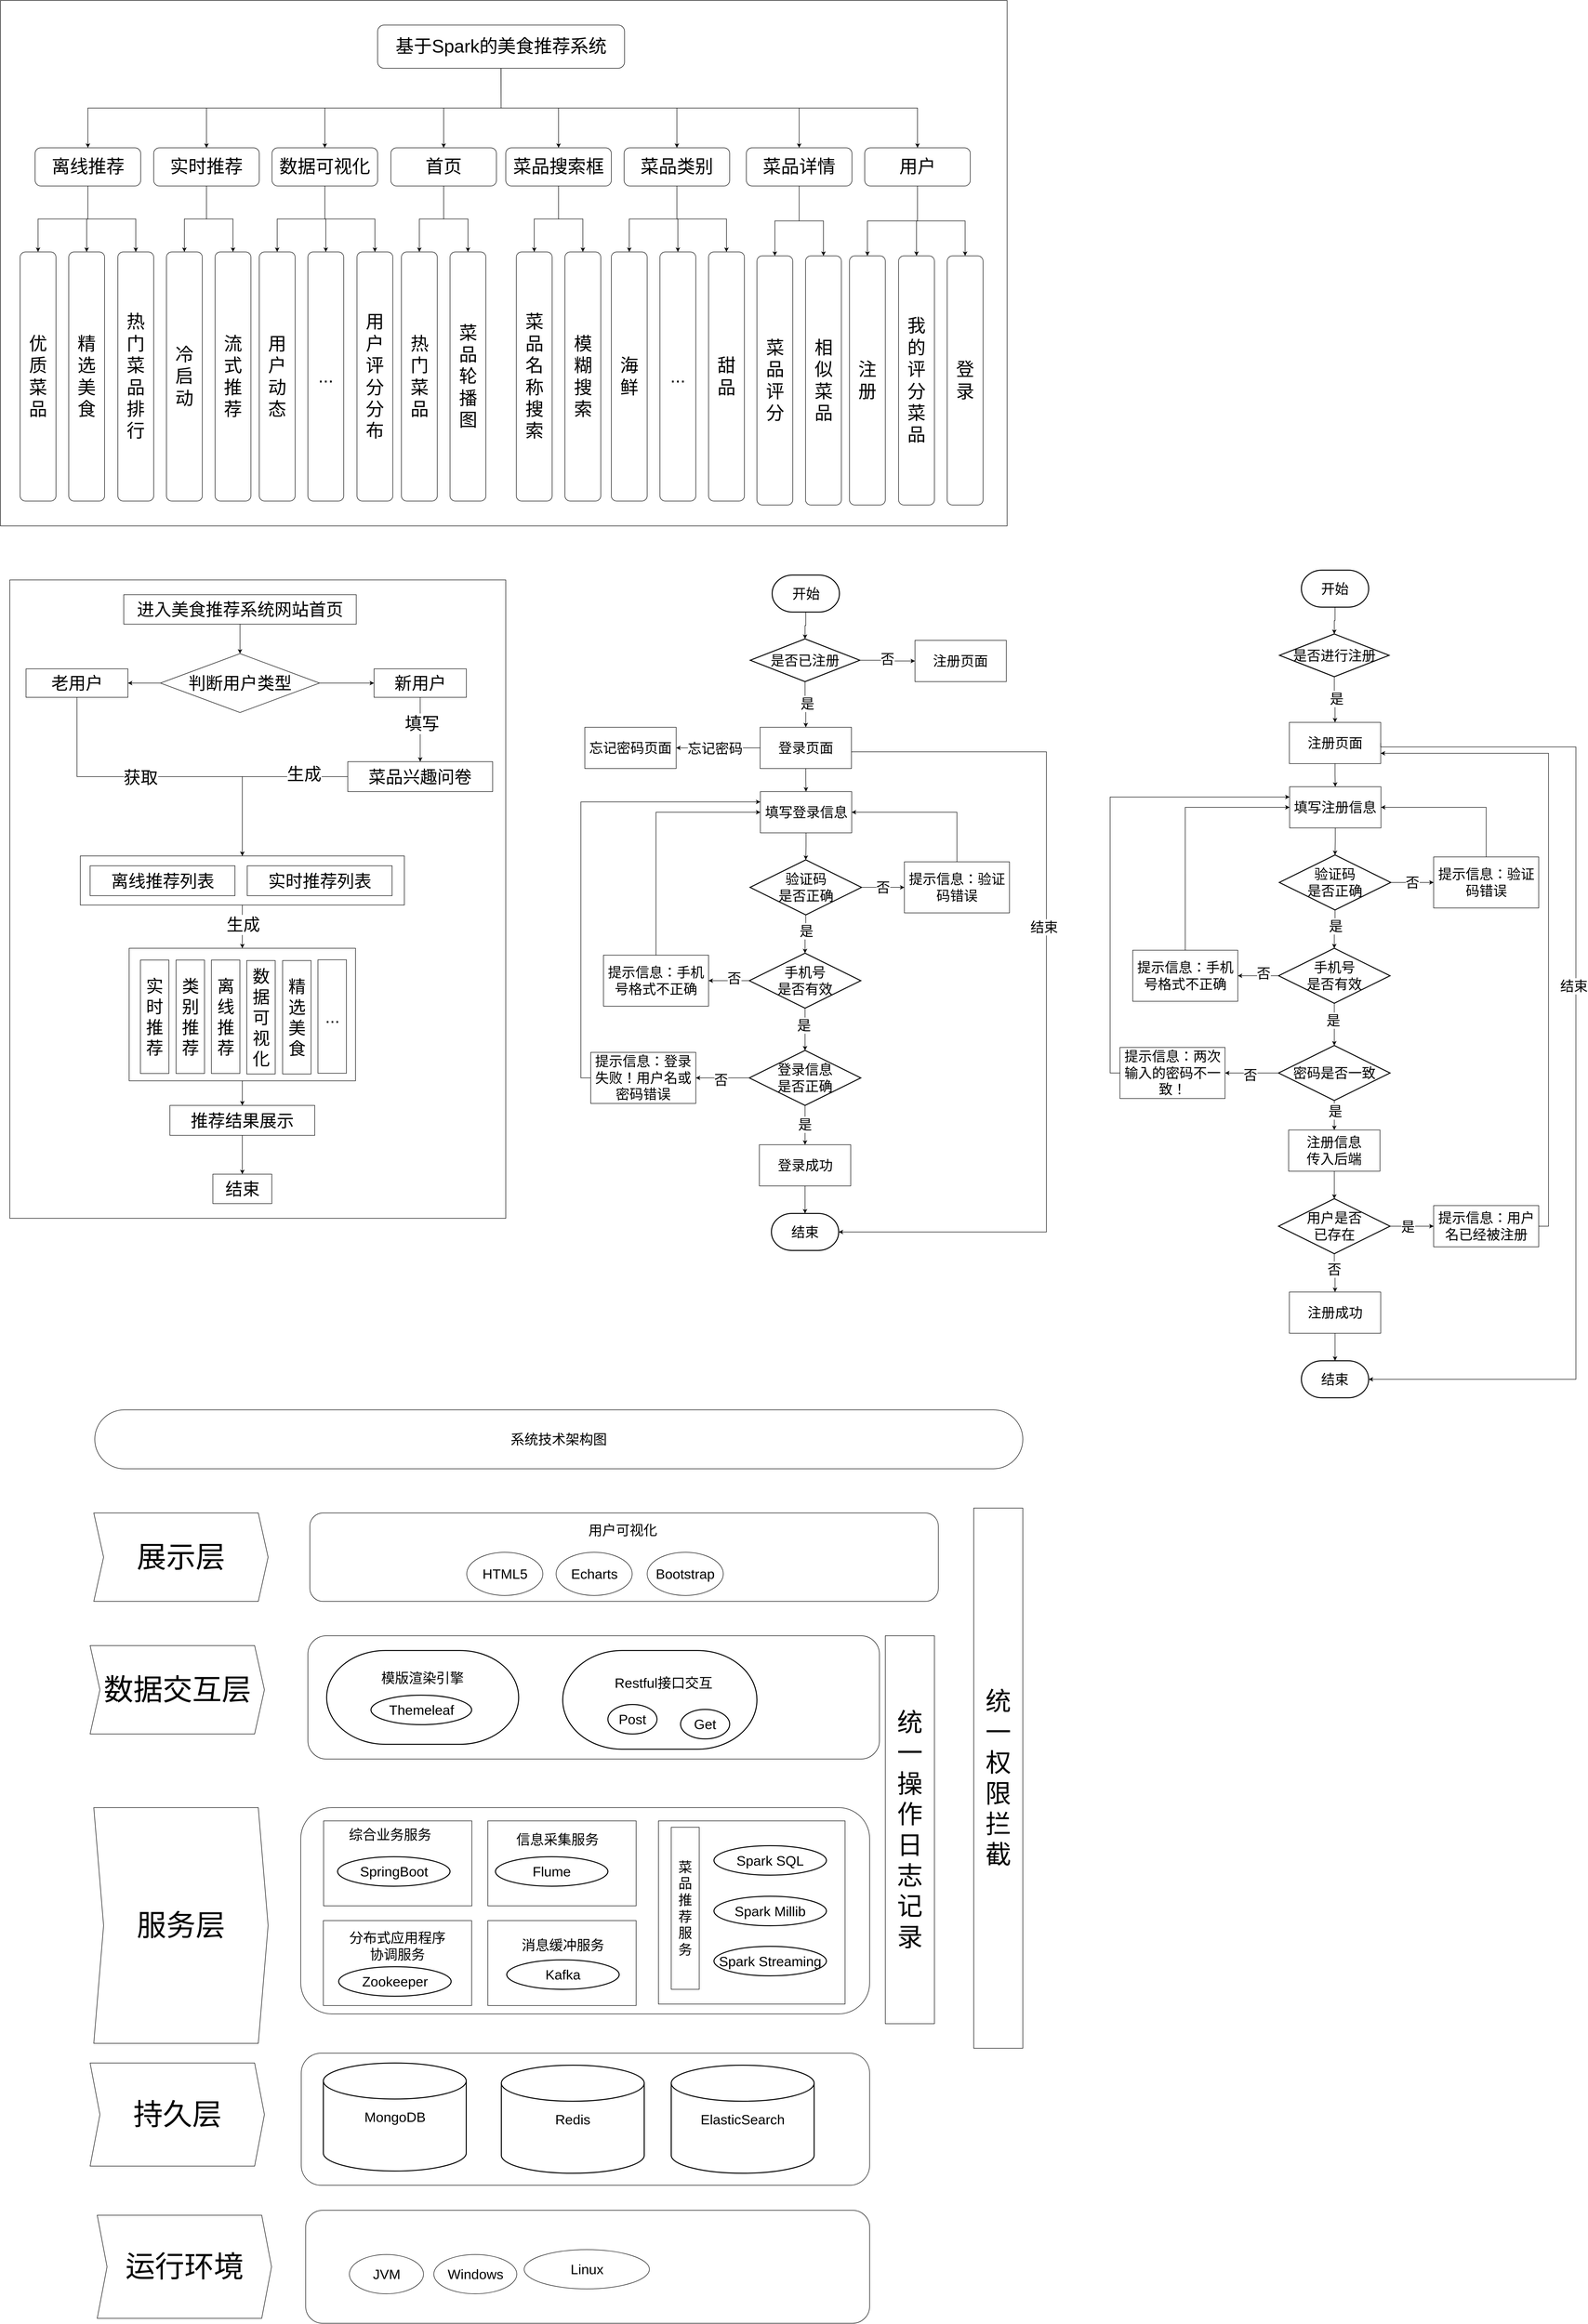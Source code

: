 <mxfile version="22.0.4" type="github">
  <diagram name="第 1 页" id="Mj5Ews41ki1znMXVR-Vp">
    <mxGraphModel dx="9650" dy="3478" grid="1" gridSize="10" guides="1" tooltips="1" connect="1" arrows="1" fold="1" page="1" pageScale="1" pageWidth="827" pageHeight="1169" background="none" math="0" shadow="0">
      <root>
        <mxCell id="0" />
        <mxCell id="1" parent="0" />
        <mxCell id="jOmOR42FHlh-izVVMqKT-5" value="" style="rounded=1;whiteSpace=wrap;html=1;" parent="1" vertex="1">
          <mxGeometry x="-6004" y="1100" width="1164" height="251" as="geometry" />
        </mxCell>
        <mxCell id="3_Ne-6MnNChjOuV6__84-88" value="" style="rounded=0;whiteSpace=wrap;html=1;" parent="1" vertex="1">
          <mxGeometry x="-6611" y="-1050" width="1010" height="1300" as="geometry" />
        </mxCell>
        <mxCell id="3_Ne-6MnNChjOuV6__84-82" style="edgeStyle=orthogonalEdgeStyle;rounded=0;orthogonalLoop=1;jettySize=auto;html=1;exitX=0.5;exitY=1;exitDx=0;exitDy=0;fontSize=40;" parent="1" source="3_Ne-6MnNChjOuV6__84-77" target="3_Ne-6MnNChjOuV6__84-26" edge="1">
          <mxGeometry relative="1" as="geometry" />
        </mxCell>
        <mxCell id="3_Ne-6MnNChjOuV6__84-87" value="生成" style="edgeLabel;html=1;align=center;verticalAlign=middle;resizable=0;points=[];fontSize=34;" parent="3_Ne-6MnNChjOuV6__84-82" vertex="1" connectable="0">
          <mxGeometry x="-0.118" y="1" relative="1" as="geometry">
            <mxPoint y="1" as="offset" />
          </mxGeometry>
        </mxCell>
        <mxCell id="3_Ne-6MnNChjOuV6__84-77" value="" style="rounded=0;whiteSpace=wrap;html=1;" parent="1" vertex="1">
          <mxGeometry x="-6467.5" y="-488" width="660" height="100" as="geometry" />
        </mxCell>
        <mxCell id="3_Ne-6MnNChjOuV6__84-83" style="edgeStyle=orthogonalEdgeStyle;rounded=0;orthogonalLoop=1;jettySize=auto;html=1;exitX=0.5;exitY=1;exitDx=0;exitDy=0;fontSize=40;" parent="1" source="3_Ne-6MnNChjOuV6__84-26" target="3_Ne-6MnNChjOuV6__84-31" edge="1">
          <mxGeometry relative="1" as="geometry" />
        </mxCell>
        <mxCell id="3_Ne-6MnNChjOuV6__84-26" value="" style="rounded=0;whiteSpace=wrap;html=1;" parent="1" vertex="1">
          <mxGeometry x="-6368" y="-300" width="461" height="270" as="geometry" />
        </mxCell>
        <mxCell id="2igFnFL0GFjL6AdHKT34-109" value="" style="rounded=0;whiteSpace=wrap;html=1;" parent="1" vertex="1">
          <mxGeometry x="-6630" y="-2230" width="2050" height="1070" as="geometry" />
        </mxCell>
        <mxCell id="2igFnFL0GFjL6AdHKT34-57" style="edgeStyle=orthogonalEdgeStyle;rounded=0;orthogonalLoop=1;jettySize=auto;html=1;exitX=0.5;exitY=1;exitDx=0;exitDy=0;entryX=0.5;entryY=0;entryDx=0;entryDy=0;endArrow=classic;endFill=1;" parent="1" source="2igFnFL0GFjL6AdHKT34-1" target="2igFnFL0GFjL6AdHKT34-7" edge="1">
          <mxGeometry relative="1" as="geometry" />
        </mxCell>
        <mxCell id="2igFnFL0GFjL6AdHKT34-58" style="edgeStyle=orthogonalEdgeStyle;rounded=0;orthogonalLoop=1;jettySize=auto;html=1;exitX=0.5;exitY=1;exitDx=0;exitDy=0;entryX=0.5;entryY=0;entryDx=0;entryDy=0;endArrow=classic;endFill=1;" parent="1" source="2igFnFL0GFjL6AdHKT34-1" target="2igFnFL0GFjL6AdHKT34-3" edge="1">
          <mxGeometry relative="1" as="geometry" />
        </mxCell>
        <mxCell id="2igFnFL0GFjL6AdHKT34-59" style="edgeStyle=orthogonalEdgeStyle;rounded=0;orthogonalLoop=1;jettySize=auto;html=1;exitX=0.5;exitY=1;exitDx=0;exitDy=0;entryX=0.5;entryY=0;entryDx=0;entryDy=0;" parent="1" source="2igFnFL0GFjL6AdHKT34-1" target="2igFnFL0GFjL6AdHKT34-4" edge="1">
          <mxGeometry relative="1" as="geometry" />
        </mxCell>
        <mxCell id="2igFnFL0GFjL6AdHKT34-61" style="edgeStyle=orthogonalEdgeStyle;rounded=0;orthogonalLoop=1;jettySize=auto;html=1;exitX=0.5;exitY=1;exitDx=0;exitDy=0;entryX=0.5;entryY=0;entryDx=0;entryDy=0;" parent="1" source="2igFnFL0GFjL6AdHKT34-1" target="2igFnFL0GFjL6AdHKT34-6" edge="1">
          <mxGeometry relative="1" as="geometry" />
        </mxCell>
        <mxCell id="2igFnFL0GFjL6AdHKT34-84" style="edgeStyle=orthogonalEdgeStyle;rounded=0;orthogonalLoop=1;jettySize=auto;html=1;exitX=0.5;exitY=1;exitDx=0;exitDy=0;entryX=0.5;entryY=0;entryDx=0;entryDy=0;" parent="1" source="2igFnFL0GFjL6AdHKT34-1" target="2igFnFL0GFjL6AdHKT34-83" edge="1">
          <mxGeometry relative="1" as="geometry" />
        </mxCell>
        <mxCell id="2igFnFL0GFjL6AdHKT34-85" style="edgeStyle=orthogonalEdgeStyle;rounded=0;orthogonalLoop=1;jettySize=auto;html=1;exitX=0.5;exitY=1;exitDx=0;exitDy=0;entryX=0.5;entryY=0;entryDx=0;entryDy=0;" parent="1" source="2igFnFL0GFjL6AdHKT34-1" target="2igFnFL0GFjL6AdHKT34-8" edge="1">
          <mxGeometry relative="1" as="geometry" />
        </mxCell>
        <mxCell id="2igFnFL0GFjL6AdHKT34-86" style="edgeStyle=orthogonalEdgeStyle;rounded=0;orthogonalLoop=1;jettySize=auto;html=1;exitX=0.5;exitY=1;exitDx=0;exitDy=0;" parent="1" source="2igFnFL0GFjL6AdHKT34-1" target="2igFnFL0GFjL6AdHKT34-5" edge="1">
          <mxGeometry relative="1" as="geometry" />
        </mxCell>
        <mxCell id="2igFnFL0GFjL6AdHKT34-94" style="edgeStyle=orthogonalEdgeStyle;rounded=0;orthogonalLoop=1;jettySize=auto;html=1;exitX=0.5;exitY=1;exitDx=0;exitDy=0;entryX=0.5;entryY=0;entryDx=0;entryDy=0;" parent="1" source="2igFnFL0GFjL6AdHKT34-1" target="2igFnFL0GFjL6AdHKT34-87" edge="1">
          <mxGeometry relative="1" as="geometry" />
        </mxCell>
        <mxCell id="2igFnFL0GFjL6AdHKT34-1" value="基于Spark的美食推荐系统" style="rounded=1;whiteSpace=wrap;html=1;flipV=1;fontSize=37;aspect=fixed;" parent="1" vertex="1">
          <mxGeometry x="-5862" y="-2180" width="502.92" height="88" as="geometry" />
        </mxCell>
        <mxCell id="2igFnFL0GFjL6AdHKT34-68" style="edgeStyle=orthogonalEdgeStyle;rounded=0;orthogonalLoop=1;jettySize=auto;html=1;exitX=0.5;exitY=1;exitDx=0;exitDy=0;" parent="1" source="2igFnFL0GFjL6AdHKT34-3" target="2igFnFL0GFjL6AdHKT34-51" edge="1">
          <mxGeometry relative="1" as="geometry" />
        </mxCell>
        <mxCell id="2igFnFL0GFjL6AdHKT34-96" style="edgeStyle=orthogonalEdgeStyle;rounded=0;orthogonalLoop=1;jettySize=auto;html=1;exitX=0.5;exitY=1;exitDx=0;exitDy=0;entryX=0.5;entryY=0;entryDx=0;entryDy=0;" parent="1" source="2igFnFL0GFjL6AdHKT34-3" target="2igFnFL0GFjL6AdHKT34-52" edge="1">
          <mxGeometry relative="1" as="geometry" />
        </mxCell>
        <mxCell id="2igFnFL0GFjL6AdHKT34-3" value="首页" style="rounded=1;whiteSpace=wrap;html=1;fontSize=37;flipH=0;flipV=1;aspect=fixed;" parent="1" vertex="1">
          <mxGeometry x="-5835" y="-1930" width="215" height="77.72" as="geometry" />
        </mxCell>
        <mxCell id="2igFnFL0GFjL6AdHKT34-71" style="edgeStyle=orthogonalEdgeStyle;rounded=0;orthogonalLoop=1;jettySize=auto;html=1;exitX=0.5;exitY=1;exitDx=0;exitDy=0;" parent="1" source="2igFnFL0GFjL6AdHKT34-4" target="2igFnFL0GFjL6AdHKT34-19" edge="1">
          <mxGeometry relative="1" as="geometry" />
        </mxCell>
        <mxCell id="2igFnFL0GFjL6AdHKT34-72" style="edgeStyle=orthogonalEdgeStyle;rounded=0;orthogonalLoop=1;jettySize=auto;html=1;exitX=0.5;exitY=1;exitDx=0;exitDy=0;" parent="1" source="2igFnFL0GFjL6AdHKT34-4" target="2igFnFL0GFjL6AdHKT34-18" edge="1">
          <mxGeometry relative="1" as="geometry" />
        </mxCell>
        <mxCell id="2igFnFL0GFjL6AdHKT34-73" style="edgeStyle=orthogonalEdgeStyle;rounded=0;orthogonalLoop=1;jettySize=auto;html=1;exitX=0.5;exitY=1;exitDx=0;exitDy=0;" parent="1" source="2igFnFL0GFjL6AdHKT34-4" target="2igFnFL0GFjL6AdHKT34-17" edge="1">
          <mxGeometry relative="1" as="geometry" />
        </mxCell>
        <mxCell id="2igFnFL0GFjL6AdHKT34-4" value="离线推荐" style="rounded=1;whiteSpace=wrap;html=1;fontSize=37;flipH=0;flipV=1;aspect=fixed;" parent="1" vertex="1">
          <mxGeometry x="-6559.5" y="-1930" width="215" height="77.72" as="geometry" />
        </mxCell>
        <mxCell id="2igFnFL0GFjL6AdHKT34-74" style="edgeStyle=orthogonalEdgeStyle;rounded=0;orthogonalLoop=1;jettySize=auto;html=1;exitX=0.5;exitY=1;exitDx=0;exitDy=0;entryX=0.5;entryY=0;entryDx=0;entryDy=0;" parent="1" source="2igFnFL0GFjL6AdHKT34-5" target="2igFnFL0GFjL6AdHKT34-41" edge="1">
          <mxGeometry relative="1" as="geometry" />
        </mxCell>
        <mxCell id="2igFnFL0GFjL6AdHKT34-76" style="edgeStyle=orthogonalEdgeStyle;rounded=0;orthogonalLoop=1;jettySize=auto;html=1;exitX=0.5;exitY=1;exitDx=0;exitDy=0;entryX=0.5;entryY=0;entryDx=0;entryDy=0;" parent="1" source="2igFnFL0GFjL6AdHKT34-5" target="2igFnFL0GFjL6AdHKT34-49" edge="1">
          <mxGeometry relative="1" as="geometry" />
        </mxCell>
        <mxCell id="2igFnFL0GFjL6AdHKT34-77" style="edgeStyle=orthogonalEdgeStyle;rounded=0;orthogonalLoop=1;jettySize=auto;html=1;exitX=0.5;exitY=1;exitDx=0;exitDy=0;entryX=0.5;entryY=0;entryDx=0;entryDy=0;" parent="1" source="2igFnFL0GFjL6AdHKT34-5" target="2igFnFL0GFjL6AdHKT34-54" edge="1">
          <mxGeometry relative="1" as="geometry" />
        </mxCell>
        <mxCell id="2igFnFL0GFjL6AdHKT34-5" value="菜品类别" style="rounded=1;whiteSpace=wrap;html=1;fontSize=37;flipH=0;flipV=1;aspect=fixed;" parent="1" vertex="1">
          <mxGeometry x="-5360" y="-1930" width="215" height="77.72" as="geometry" />
        </mxCell>
        <mxCell id="2igFnFL0GFjL6AdHKT34-99" style="edgeStyle=orthogonalEdgeStyle;rounded=0;orthogonalLoop=1;jettySize=auto;html=1;exitX=0.5;exitY=1;exitDx=0;exitDy=0;entryX=0.5;entryY=0;entryDx=0;entryDy=0;" parent="1" source="2igFnFL0GFjL6AdHKT34-6" target="2igFnFL0GFjL6AdHKT34-97" edge="1">
          <mxGeometry relative="1" as="geometry" />
        </mxCell>
        <mxCell id="2igFnFL0GFjL6AdHKT34-100" style="edgeStyle=orthogonalEdgeStyle;rounded=0;orthogonalLoop=1;jettySize=auto;html=1;exitX=0.5;exitY=1;exitDx=0;exitDy=0;" parent="1" source="2igFnFL0GFjL6AdHKT34-6" target="2igFnFL0GFjL6AdHKT34-98" edge="1">
          <mxGeometry relative="1" as="geometry" />
        </mxCell>
        <mxCell id="2igFnFL0GFjL6AdHKT34-6" value="实时推荐" style="rounded=1;whiteSpace=wrap;html=1;fontSize=37;flipH=0;flipV=1;aspect=fixed;" parent="1" vertex="1">
          <mxGeometry x="-6318" y="-1930" width="215" height="77.72" as="geometry" />
        </mxCell>
        <mxCell id="2igFnFL0GFjL6AdHKT34-64" style="edgeStyle=orthogonalEdgeStyle;rounded=0;orthogonalLoop=1;jettySize=auto;html=1;exitX=0.5;exitY=1;exitDx=0;exitDy=0;entryX=0.5;entryY=0;entryDx=0;entryDy=0;" parent="1" source="2igFnFL0GFjL6AdHKT34-7" target="2igFnFL0GFjL6AdHKT34-14" edge="1">
          <mxGeometry relative="1" as="geometry" />
        </mxCell>
        <mxCell id="2igFnFL0GFjL6AdHKT34-65" style="edgeStyle=orthogonalEdgeStyle;rounded=0;orthogonalLoop=1;jettySize=auto;html=1;exitX=0.5;exitY=1;exitDx=0;exitDy=0;entryX=0.5;entryY=0;entryDx=0;entryDy=0;" parent="1" source="2igFnFL0GFjL6AdHKT34-7" target="2igFnFL0GFjL6AdHKT34-34" edge="1">
          <mxGeometry relative="1" as="geometry" />
        </mxCell>
        <mxCell id="2igFnFL0GFjL6AdHKT34-66" style="edgeStyle=orthogonalEdgeStyle;rounded=0;orthogonalLoop=1;jettySize=auto;html=1;exitX=0.5;exitY=1;exitDx=0;exitDy=0;entryX=0.5;entryY=0;entryDx=0;entryDy=0;" parent="1" source="2igFnFL0GFjL6AdHKT34-7" target="2igFnFL0GFjL6AdHKT34-56" edge="1">
          <mxGeometry relative="1" as="geometry" />
        </mxCell>
        <mxCell id="2igFnFL0GFjL6AdHKT34-7" value="数据可视化" style="rounded=1;whiteSpace=wrap;html=1;fontSize=37;flipH=0;flipV=1;aspect=fixed;" parent="1" vertex="1">
          <mxGeometry x="-6077" y="-1930" width="215" height="77.72" as="geometry" />
        </mxCell>
        <mxCell id="2igFnFL0GFjL6AdHKT34-79" style="edgeStyle=orthogonalEdgeStyle;rounded=0;orthogonalLoop=1;jettySize=auto;html=1;exitX=0.5;exitY=1;exitDx=0;exitDy=0;" parent="1" source="2igFnFL0GFjL6AdHKT34-8" target="2igFnFL0GFjL6AdHKT34-45" edge="1">
          <mxGeometry relative="1" as="geometry" />
        </mxCell>
        <mxCell id="2igFnFL0GFjL6AdHKT34-81" style="edgeStyle=orthogonalEdgeStyle;rounded=0;orthogonalLoop=1;jettySize=auto;html=1;exitX=0.5;exitY=1;exitDx=0;exitDy=0;entryX=0.5;entryY=0;entryDx=0;entryDy=0;" parent="1" source="2igFnFL0GFjL6AdHKT34-8" target="2igFnFL0GFjL6AdHKT34-33" edge="1">
          <mxGeometry relative="1" as="geometry" />
        </mxCell>
        <mxCell id="2igFnFL0GFjL6AdHKT34-82" style="edgeStyle=orthogonalEdgeStyle;rounded=0;orthogonalLoop=1;jettySize=auto;html=1;exitX=0.5;exitY=1;exitDx=0;exitDy=0;entryX=0.5;entryY=0;entryDx=0;entryDy=0;" parent="1" source="2igFnFL0GFjL6AdHKT34-8" target="2igFnFL0GFjL6AdHKT34-44" edge="1">
          <mxGeometry relative="1" as="geometry" />
        </mxCell>
        <mxCell id="2igFnFL0GFjL6AdHKT34-8" value="用户" style="rounded=1;whiteSpace=wrap;html=1;fontSize=37;flipH=0;flipV=1;aspect=fixed;" parent="1" vertex="1">
          <mxGeometry x="-4870" y="-1930" width="215" height="77.72" as="geometry" />
        </mxCell>
        <mxCell id="2igFnFL0GFjL6AdHKT34-14" value="用户动态" style="rounded=1;whiteSpace=wrap;html=1;fontSize=37;flipH=1;flipV=0;aspect=fixed;" parent="1" vertex="1">
          <mxGeometry x="-6103" y="-1718" width="73" height="507.4" as="geometry" />
        </mxCell>
        <mxCell id="2igFnFL0GFjL6AdHKT34-17" value="热门菜品排行" style="rounded=1;whiteSpace=wrap;html=1;fontSize=37;flipH=1;flipV=0;aspect=fixed;" parent="1" vertex="1">
          <mxGeometry x="-6391" y="-1718" width="73" height="507.4" as="geometry" />
        </mxCell>
        <mxCell id="2igFnFL0GFjL6AdHKT34-18" value="精选美食" style="rounded=1;whiteSpace=wrap;html=1;fontSize=37;flipH=1;flipV=0;aspect=fixed;" parent="1" vertex="1">
          <mxGeometry x="-6491" y="-1718" width="73" height="507.4" as="geometry" />
        </mxCell>
        <mxCell id="2igFnFL0GFjL6AdHKT34-19" value="优质菜品" style="rounded=1;whiteSpace=wrap;html=1;fontSize=37;flipH=1;flipV=0;aspect=fixed;" parent="1" vertex="1">
          <mxGeometry x="-6590" y="-1718" width="73" height="507.4" as="geometry" />
        </mxCell>
        <mxCell id="2igFnFL0GFjL6AdHKT34-33" value="我的评分菜品" style="rounded=1;whiteSpace=wrap;html=1;fontSize=37;flipH=1;flipV=0;aspect=fixed;" parent="1" vertex="1">
          <mxGeometry x="-4801" y="-1710" width="73" height="507.4" as="geometry" />
        </mxCell>
        <mxCell id="2igFnFL0GFjL6AdHKT34-34" value="..." style="rounded=1;whiteSpace=wrap;html=1;fontSize=37;flipH=1;flipV=0;aspect=fixed;" parent="1" vertex="1">
          <mxGeometry x="-6004" y="-1718" width="73" height="507.4" as="geometry" />
        </mxCell>
        <mxCell id="2igFnFL0GFjL6AdHKT34-41" value="海鲜" style="rounded=1;whiteSpace=wrap;html=1;fontSize=37;flipH=1;flipV=0;aspect=fixed;" parent="1" vertex="1">
          <mxGeometry x="-5386" y="-1718" width="73" height="507.4" as="geometry" />
        </mxCell>
        <mxCell id="2igFnFL0GFjL6AdHKT34-44" value="登录" style="rounded=1;whiteSpace=wrap;html=1;fontSize=37;flipH=1;flipV=0;aspect=fixed;" parent="1" vertex="1">
          <mxGeometry x="-4702" y="-1710" width="73" height="507.4" as="geometry" />
        </mxCell>
        <mxCell id="2igFnFL0GFjL6AdHKT34-45" value="注册" style="rounded=1;whiteSpace=wrap;html=1;fontSize=37;flipH=1;flipV=0;aspect=fixed;" parent="1" vertex="1">
          <mxGeometry x="-4901" y="-1710" width="73" height="507.4" as="geometry" />
        </mxCell>
        <mxCell id="2igFnFL0GFjL6AdHKT34-49" value="..." style="rounded=1;whiteSpace=wrap;html=1;fontSize=37;flipH=1;flipV=0;aspect=fixed;" parent="1" vertex="1">
          <mxGeometry x="-5287" y="-1718" width="73" height="507.4" as="geometry" />
        </mxCell>
        <mxCell id="2igFnFL0GFjL6AdHKT34-51" value="热门菜品" style="rounded=1;whiteSpace=wrap;html=1;fontSize=37;flipH=1;flipV=0;aspect=fixed;" parent="1" vertex="1">
          <mxGeometry x="-5813.5" y="-1718" width="73" height="507.4" as="geometry" />
        </mxCell>
        <mxCell id="2igFnFL0GFjL6AdHKT34-52" value="菜品轮播图" style="rounded=1;whiteSpace=wrap;html=1;fontSize=37;flipH=1;flipV=0;aspect=fixed;" parent="1" vertex="1">
          <mxGeometry x="-5714.5" y="-1718" width="73" height="507.4" as="geometry" />
        </mxCell>
        <mxCell id="2igFnFL0GFjL6AdHKT34-54" value="甜品" style="rounded=1;whiteSpace=wrap;html=1;fontSize=37;flipH=1;flipV=0;aspect=fixed;" parent="1" vertex="1">
          <mxGeometry x="-5188" y="-1718" width="73" height="507.4" as="geometry" />
        </mxCell>
        <mxCell id="2igFnFL0GFjL6AdHKT34-56" value="用户评分分布" style="rounded=1;whiteSpace=wrap;html=1;fontSize=37;flipH=1;flipV=0;aspect=fixed;" parent="1" vertex="1">
          <mxGeometry x="-5904" y="-1718" width="73" height="507.4" as="geometry" />
        </mxCell>
        <mxCell id="2igFnFL0GFjL6AdHKT34-104" style="edgeStyle=orthogonalEdgeStyle;rounded=0;orthogonalLoop=1;jettySize=auto;html=1;exitX=0.5;exitY=1;exitDx=0;exitDy=0;entryX=0.5;entryY=0;entryDx=0;entryDy=0;" parent="1" source="2igFnFL0GFjL6AdHKT34-83" target="2igFnFL0GFjL6AdHKT34-102" edge="1">
          <mxGeometry relative="1" as="geometry" />
        </mxCell>
        <mxCell id="2igFnFL0GFjL6AdHKT34-107" style="edgeStyle=orthogonalEdgeStyle;rounded=0;orthogonalLoop=1;jettySize=auto;html=1;exitX=0.5;exitY=1;exitDx=0;exitDy=0;entryX=0.5;entryY=0;entryDx=0;entryDy=0;" parent="1" source="2igFnFL0GFjL6AdHKT34-83" target="2igFnFL0GFjL6AdHKT34-103" edge="1">
          <mxGeometry relative="1" as="geometry" />
        </mxCell>
        <mxCell id="2igFnFL0GFjL6AdHKT34-83" value="菜品搜索框" style="rounded=1;whiteSpace=wrap;html=1;fontSize=37;flipH=0;flipV=1;aspect=fixed;" parent="1" vertex="1">
          <mxGeometry x="-5601" y="-1930" width="215" height="77.72" as="geometry" />
        </mxCell>
        <mxCell id="2igFnFL0GFjL6AdHKT34-90" style="edgeStyle=orthogonalEdgeStyle;rounded=0;orthogonalLoop=1;jettySize=auto;html=1;exitX=0.5;exitY=1;exitDx=0;exitDy=0;entryX=0.5;entryY=0;entryDx=0;entryDy=0;" parent="1" source="2igFnFL0GFjL6AdHKT34-87" target="2igFnFL0GFjL6AdHKT34-88" edge="1">
          <mxGeometry relative="1" as="geometry" />
        </mxCell>
        <mxCell id="2igFnFL0GFjL6AdHKT34-91" style="edgeStyle=orthogonalEdgeStyle;rounded=0;orthogonalLoop=1;jettySize=auto;html=1;exitX=0.5;exitY=1;exitDx=0;exitDy=0;" parent="1" source="2igFnFL0GFjL6AdHKT34-87" target="2igFnFL0GFjL6AdHKT34-89" edge="1">
          <mxGeometry relative="1" as="geometry" />
        </mxCell>
        <mxCell id="2igFnFL0GFjL6AdHKT34-87" value="菜品详情" style="rounded=1;whiteSpace=wrap;html=1;fontSize=37;flipH=0;flipV=1;aspect=fixed;" parent="1" vertex="1">
          <mxGeometry x="-5111" y="-1930" width="215" height="77.72" as="geometry" />
        </mxCell>
        <mxCell id="2igFnFL0GFjL6AdHKT34-88" value="菜品评分" style="rounded=1;whiteSpace=wrap;html=1;fontSize=37;flipH=1;flipV=0;aspect=fixed;" parent="1" vertex="1">
          <mxGeometry x="-5089.5" y="-1710" width="73" height="507.4" as="geometry" />
        </mxCell>
        <mxCell id="2igFnFL0GFjL6AdHKT34-89" value="相似菜品" style="rounded=1;whiteSpace=wrap;html=1;fontSize=37;flipH=1;flipV=0;aspect=fixed;" parent="1" vertex="1">
          <mxGeometry x="-4990.5" y="-1710" width="73" height="507.4" as="geometry" />
        </mxCell>
        <mxCell id="2igFnFL0GFjL6AdHKT34-97" value="冷启动" style="rounded=1;whiteSpace=wrap;html=1;fontSize=37;flipH=1;flipV=0;aspect=fixed;" parent="1" vertex="1">
          <mxGeometry x="-6292" y="-1718" width="73" height="507.4" as="geometry" />
        </mxCell>
        <mxCell id="2igFnFL0GFjL6AdHKT34-98" value="流式推荐" style="rounded=1;whiteSpace=wrap;html=1;fontSize=37;flipH=1;flipV=0;aspect=fixed;" parent="1" vertex="1">
          <mxGeometry x="-6193" y="-1718" width="73" height="507.4" as="geometry" />
        </mxCell>
        <mxCell id="2igFnFL0GFjL6AdHKT34-102" value="菜品名称搜索" style="rounded=1;whiteSpace=wrap;html=1;fontSize=37;flipH=1;flipV=0;aspect=fixed;" parent="1" vertex="1">
          <mxGeometry x="-5579.5" y="-1718" width="73" height="507.4" as="geometry" />
        </mxCell>
        <mxCell id="2igFnFL0GFjL6AdHKT34-103" value="模糊搜索" style="rounded=1;whiteSpace=wrap;html=1;fontSize=37;flipH=1;flipV=0;aspect=fixed;" parent="1" vertex="1">
          <mxGeometry x="-5480.5" y="-1718" width="73" height="507.4" as="geometry" />
        </mxCell>
        <mxCell id="3_Ne-6MnNChjOuV6__84-13" style="edgeStyle=orthogonalEdgeStyle;rounded=0;orthogonalLoop=1;jettySize=auto;html=1;exitX=0.5;exitY=1;exitDx=0;exitDy=0;entryX=0.5;entryY=0;entryDx=0;entryDy=0;fontSize=40;" parent="1" source="3_Ne-6MnNChjOuV6__84-1" target="3_Ne-6MnNChjOuV6__84-2" edge="1">
          <mxGeometry relative="1" as="geometry" />
        </mxCell>
        <mxCell id="3_Ne-6MnNChjOuV6__84-1" value="&lt;font style=&quot;font-size: 35px;&quot;&gt;进入美食推荐系统网站首页&lt;/font&gt;" style="rounded=0;whiteSpace=wrap;html=1;fontSize=35;" parent="1" vertex="1">
          <mxGeometry x="-6379" y="-1020" width="473.5" height="60" as="geometry" />
        </mxCell>
        <mxCell id="3_Ne-6MnNChjOuV6__84-14" style="edgeStyle=orthogonalEdgeStyle;rounded=0;orthogonalLoop=1;jettySize=auto;html=1;exitX=1;exitY=0.5;exitDx=0;exitDy=0;entryX=0;entryY=0.5;entryDx=0;entryDy=0;fontSize=40;" parent="1" source="3_Ne-6MnNChjOuV6__84-2" target="3_Ne-6MnNChjOuV6__84-4" edge="1">
          <mxGeometry relative="1" as="geometry" />
        </mxCell>
        <mxCell id="3_Ne-6MnNChjOuV6__84-15" style="edgeStyle=orthogonalEdgeStyle;rounded=0;orthogonalLoop=1;jettySize=auto;html=1;exitX=0;exitY=0.5;exitDx=0;exitDy=0;entryX=1;entryY=0.5;entryDx=0;entryDy=0;fontSize=40;" parent="1" source="3_Ne-6MnNChjOuV6__84-2" target="3_Ne-6MnNChjOuV6__84-3" edge="1">
          <mxGeometry relative="1" as="geometry" />
        </mxCell>
        <mxCell id="3_Ne-6MnNChjOuV6__84-2" value="判断用户类型" style="rhombus;whiteSpace=wrap;html=1;fontSize=35;" parent="1" vertex="1">
          <mxGeometry x="-6304.25" y="-900" width="324" height="120" as="geometry" />
        </mxCell>
        <mxCell id="3_Ne-6MnNChjOuV6__84-79" style="edgeStyle=orthogonalEdgeStyle;rounded=0;orthogonalLoop=1;jettySize=auto;html=1;exitX=0.5;exitY=1;exitDx=0;exitDy=0;entryX=0.5;entryY=0;entryDx=0;entryDy=0;fontSize=40;" parent="1" source="3_Ne-6MnNChjOuV6__84-3" target="3_Ne-6MnNChjOuV6__84-77" edge="1">
          <mxGeometry relative="1" as="geometry" />
        </mxCell>
        <mxCell id="3_Ne-6MnNChjOuV6__84-80" value="获取" style="edgeLabel;html=1;align=center;verticalAlign=middle;resizable=0;points=[];fontSize=35;" parent="3_Ne-6MnNChjOuV6__84-79" vertex="1" connectable="0">
          <mxGeometry x="-0.121" y="-1" relative="1" as="geometry">
            <mxPoint as="offset" />
          </mxGeometry>
        </mxCell>
        <mxCell id="3_Ne-6MnNChjOuV6__84-3" value="老用户" style="rounded=0;whiteSpace=wrap;html=1;fontSize=35;" parent="1" vertex="1">
          <mxGeometry x="-6578" y="-869" width="207.5" height="58" as="geometry" />
        </mxCell>
        <mxCell id="3_Ne-6MnNChjOuV6__84-44" style="edgeStyle=orthogonalEdgeStyle;rounded=0;orthogonalLoop=1;jettySize=auto;html=1;exitX=0.5;exitY=1;exitDx=0;exitDy=0;entryX=0.5;entryY=0;entryDx=0;entryDy=0;fontSize=40;" parent="1" source="3_Ne-6MnNChjOuV6__84-4" target="3_Ne-6MnNChjOuV6__84-11" edge="1">
          <mxGeometry relative="1" as="geometry" />
        </mxCell>
        <mxCell id="3_Ne-6MnNChjOuV6__84-55" value="&lt;font style=&quot;font-size: 35px;&quot;&gt;填写&lt;/font&gt;" style="edgeLabel;html=1;align=center;verticalAlign=middle;resizable=0;points=[];fontSize=35;" parent="3_Ne-6MnNChjOuV6__84-44" vertex="1" connectable="0">
          <mxGeometry x="-0.194" y="3" relative="1" as="geometry">
            <mxPoint as="offset" />
          </mxGeometry>
        </mxCell>
        <mxCell id="3_Ne-6MnNChjOuV6__84-4" value="新用户" style="rounded=0;whiteSpace=wrap;html=1;fontSize=35;" parent="1" vertex="1">
          <mxGeometry x="-5869.25" y="-869" width="188" height="58" as="geometry" />
        </mxCell>
        <mxCell id="3_Ne-6MnNChjOuV6__84-5" value="离线推荐列表" style="rounded=0;whiteSpace=wrap;html=1;fontSize=35;" parent="1" vertex="1">
          <mxGeometry x="-6447.5" y="-468" width="295" height="61" as="geometry" />
        </mxCell>
        <mxCell id="3_Ne-6MnNChjOuV6__84-6" value="实时推荐列表" style="rounded=0;whiteSpace=wrap;html=1;fontSize=35;" parent="1" vertex="1">
          <mxGeometry x="-6127.5" y="-468" width="295" height="61" as="geometry" />
        </mxCell>
        <mxCell id="3_Ne-6MnNChjOuV6__84-7" value="实时推荐" style="rounded=0;whiteSpace=wrap;html=1;fontSize=35;flipH=1;flipV=1;" parent="1" vertex="1">
          <mxGeometry x="-6345" y="-276" width="58" height="231" as="geometry" />
        </mxCell>
        <mxCell id="3_Ne-6MnNChjOuV6__84-8" value="离线推荐" style="rounded=0;whiteSpace=wrap;html=1;fontSize=35;flipH=1;flipV=1;" parent="1" vertex="1">
          <mxGeometry x="-6200.5" y="-276" width="58" height="231" as="geometry" />
        </mxCell>
        <mxCell id="3_Ne-6MnNChjOuV6__84-9" value="类别推荐" style="rounded=0;whiteSpace=wrap;html=1;fontSize=35;flipH=1;flipV=1;" parent="1" vertex="1">
          <mxGeometry x="-6272.5" y="-276" width="58" height="231" as="geometry" />
        </mxCell>
        <mxCell id="3_Ne-6MnNChjOuV6__84-10" value="数据可视化" style="rounded=0;whiteSpace=wrap;html=1;fontSize=35;flipH=1;flipV=1;" parent="1" vertex="1">
          <mxGeometry x="-6128.5" y="-275" width="58" height="231" as="geometry" />
        </mxCell>
        <mxCell id="3_Ne-6MnNChjOuV6__84-78" style="edgeStyle=orthogonalEdgeStyle;rounded=0;orthogonalLoop=1;jettySize=auto;html=1;exitX=0;exitY=0.5;exitDx=0;exitDy=0;entryX=0.5;entryY=0;entryDx=0;entryDy=0;fontSize=40;" parent="1" source="3_Ne-6MnNChjOuV6__84-11" target="3_Ne-6MnNChjOuV6__84-77" edge="1">
          <mxGeometry relative="1" as="geometry" />
        </mxCell>
        <mxCell id="3_Ne-6MnNChjOuV6__84-81" value="生成" style="edgeLabel;html=1;align=center;verticalAlign=middle;resizable=0;points=[];fontSize=35;" parent="3_Ne-6MnNChjOuV6__84-78" vertex="1" connectable="0">
          <mxGeometry x="-0.524" y="-6" relative="1" as="geometry">
            <mxPoint as="offset" />
          </mxGeometry>
        </mxCell>
        <mxCell id="3_Ne-6MnNChjOuV6__84-11" value="菜品兴趣问卷" style="rounded=0;whiteSpace=wrap;html=1;fontSize=35;" parent="1" vertex="1">
          <mxGeometry x="-5922.75" y="-680" width="295" height="61" as="geometry" />
        </mxCell>
        <mxCell id="3_Ne-6MnNChjOuV6__84-86" style="edgeStyle=orthogonalEdgeStyle;rounded=0;orthogonalLoop=1;jettySize=auto;html=1;exitX=0.5;exitY=1;exitDx=0;exitDy=0;fontSize=40;" parent="1" source="3_Ne-6MnNChjOuV6__84-31" target="3_Ne-6MnNChjOuV6__84-32" edge="1">
          <mxGeometry relative="1" as="geometry" />
        </mxCell>
        <mxCell id="3_Ne-6MnNChjOuV6__84-31" value="推荐结果展示" style="rounded=0;whiteSpace=wrap;html=1;fontSize=35;" parent="1" vertex="1">
          <mxGeometry x="-6285" y="20" width="295" height="61" as="geometry" />
        </mxCell>
        <mxCell id="3_Ne-6MnNChjOuV6__84-32" value="结束" style="rounded=0;whiteSpace=wrap;html=1;fontSize=35;" parent="1" vertex="1">
          <mxGeometry x="-6197.5" y="160" width="120" height="60" as="geometry" />
        </mxCell>
        <mxCell id="3_Ne-6MnNChjOuV6__84-53" value="精选美食" style="rounded=0;whiteSpace=wrap;html=1;fontSize=35;flipH=1;flipV=1;" parent="1" vertex="1">
          <mxGeometry x="-6055.5" y="-275" width="58" height="231" as="geometry" />
        </mxCell>
        <mxCell id="3_Ne-6MnNChjOuV6__84-54" value="..." style="rounded=0;whiteSpace=wrap;html=1;fontSize=35;flipH=1;flipV=1;" parent="1" vertex="1">
          <mxGeometry x="-5983.5" y="-276.5" width="58" height="231" as="geometry" />
        </mxCell>
        <mxCell id="fKkeEkLKrAvYsSLkhtd2-1" value="开始" style="strokeWidth=2;html=1;shape=mxgraph.flowchart.terminator;whiteSpace=wrap;fontSize=28;aspect=fixed;" parent="1" vertex="1">
          <mxGeometry x="-5058.5" y="-1060" width="137" height="75.4" as="geometry" />
        </mxCell>
        <mxCell id="fKkeEkLKrAvYsSLkhtd2-7" style="edgeStyle=orthogonalEdgeStyle;rounded=0;orthogonalLoop=1;jettySize=auto;html=1;exitX=0.5;exitY=1;exitDx=0;exitDy=0;exitPerimeter=0;" parent="1" source="fKkeEkLKrAvYsSLkhtd2-2" target="fKkeEkLKrAvYsSLkhtd2-3" edge="1">
          <mxGeometry relative="1" as="geometry" />
        </mxCell>
        <mxCell id="fKkeEkLKrAvYsSLkhtd2-63" value="是" style="edgeLabel;html=1;align=center;verticalAlign=middle;resizable=0;points=[];fontSize=28;" parent="fKkeEkLKrAvYsSLkhtd2-7" vertex="1" connectable="0">
          <mxGeometry x="0.017" y="4" relative="1" as="geometry">
            <mxPoint x="-1" y="-2" as="offset" />
          </mxGeometry>
        </mxCell>
        <mxCell id="fKkeEkLKrAvYsSLkhtd2-10" style="edgeStyle=orthogonalEdgeStyle;rounded=0;orthogonalLoop=1;jettySize=auto;html=1;exitX=1;exitY=0.5;exitDx=0;exitDy=0;exitPerimeter=0;" parent="1" source="fKkeEkLKrAvYsSLkhtd2-2" target="fKkeEkLKrAvYsSLkhtd2-9" edge="1">
          <mxGeometry relative="1" as="geometry" />
        </mxCell>
        <mxCell id="fKkeEkLKrAvYsSLkhtd2-11" value="否" style="edgeLabel;html=1;align=center;verticalAlign=middle;resizable=0;points=[];fontSize=28;" parent="fKkeEkLKrAvYsSLkhtd2-10" vertex="1" connectable="0">
          <mxGeometry x="0.02" y="4" relative="1" as="geometry">
            <mxPoint x="-1" as="offset" />
          </mxGeometry>
        </mxCell>
        <mxCell id="fKkeEkLKrAvYsSLkhtd2-2" value="是否已注册" style="strokeWidth=2;html=1;shape=mxgraph.flowchart.decision;whiteSpace=wrap;fontSize=28;" parent="1" vertex="1">
          <mxGeometry x="-5103" y="-930" width="223" height="87" as="geometry" />
        </mxCell>
        <mxCell id="fKkeEkLKrAvYsSLkhtd2-16" style="edgeStyle=orthogonalEdgeStyle;rounded=0;orthogonalLoop=1;jettySize=auto;html=1;exitX=0.5;exitY=1;exitDx=0;exitDy=0;entryX=0.5;entryY=0;entryDx=0;entryDy=0;" parent="1" source="fKkeEkLKrAvYsSLkhtd2-3" target="fKkeEkLKrAvYsSLkhtd2-15" edge="1">
          <mxGeometry relative="1" as="geometry" />
        </mxCell>
        <mxCell id="fKkeEkLKrAvYsSLkhtd2-65" style="edgeStyle=orthogonalEdgeStyle;rounded=0;orthogonalLoop=1;jettySize=auto;html=1;exitX=0;exitY=0.5;exitDx=0;exitDy=0;entryX=1;entryY=0.5;entryDx=0;entryDy=0;" parent="1" source="fKkeEkLKrAvYsSLkhtd2-3" target="fKkeEkLKrAvYsSLkhtd2-46" edge="1">
          <mxGeometry relative="1" as="geometry" />
        </mxCell>
        <mxCell id="fKkeEkLKrAvYsSLkhtd2-66" value="忘记密码" style="edgeLabel;html=1;align=center;verticalAlign=middle;resizable=0;points=[];fontSize=28;" parent="fKkeEkLKrAvYsSLkhtd2-65" vertex="1" connectable="0">
          <mxGeometry x="0.076" y="1" relative="1" as="geometry">
            <mxPoint as="offset" />
          </mxGeometry>
        </mxCell>
        <mxCell id="fKkeEkLKrAvYsSLkhtd2-3" value="登录页面" style="rounded=0;whiteSpace=wrap;html=1;fontSize=28;" parent="1" vertex="1">
          <mxGeometry x="-5083" y="-750" width="186" height="84" as="geometry" />
        </mxCell>
        <mxCell id="fKkeEkLKrAvYsSLkhtd2-4" value="结束" style="strokeWidth=2;html=1;shape=mxgraph.flowchart.terminator;whiteSpace=wrap;fontSize=28;aspect=fixed;" parent="1" vertex="1">
          <mxGeometry x="-5060" y="240" width="137" height="75.4" as="geometry" />
        </mxCell>
        <mxCell id="fKkeEkLKrAvYsSLkhtd2-9" value="注册页面" style="rounded=0;whiteSpace=wrap;html=1;fontSize=28;" parent="1" vertex="1">
          <mxGeometry x="-4767.6" y="-927" width="186" height="84" as="geometry" />
        </mxCell>
        <mxCell id="fKkeEkLKrAvYsSLkhtd2-38" style="edgeStyle=orthogonalEdgeStyle;rounded=0;orthogonalLoop=1;jettySize=auto;html=1;exitX=0.5;exitY=1;exitDx=0;exitDy=0;" parent="1" source="fKkeEkLKrAvYsSLkhtd2-15" target="fKkeEkLKrAvYsSLkhtd2-18" edge="1">
          <mxGeometry relative="1" as="geometry" />
        </mxCell>
        <mxCell id="fKkeEkLKrAvYsSLkhtd2-15" value="填写登录信息" style="rounded=0;whiteSpace=wrap;html=1;fontSize=28;" parent="1" vertex="1">
          <mxGeometry x="-5082.5" y="-619" width="186" height="84" as="geometry" />
        </mxCell>
        <mxCell id="fKkeEkLKrAvYsSLkhtd2-43" style="edgeStyle=orthogonalEdgeStyle;rounded=0;orthogonalLoop=1;jettySize=auto;html=1;exitX=1;exitY=0.5;exitDx=0;exitDy=0;exitPerimeter=0;entryX=0;entryY=0.5;entryDx=0;entryDy=0;" parent="1" source="fKkeEkLKrAvYsSLkhtd2-18" target="fKkeEkLKrAvYsSLkhtd2-42" edge="1">
          <mxGeometry relative="1" as="geometry" />
        </mxCell>
        <mxCell id="fKkeEkLKrAvYsSLkhtd2-44" value="否" style="edgeLabel;html=1;align=center;verticalAlign=middle;resizable=0;points=[];fontSize=28;" parent="fKkeEkLKrAvYsSLkhtd2-43" vertex="1" connectable="0">
          <mxGeometry x="0.004" relative="1" as="geometry">
            <mxPoint x="-1" as="offset" />
          </mxGeometry>
        </mxCell>
        <mxCell id="fKkeEkLKrAvYsSLkhtd2-18" value="验证码&lt;br style=&quot;border-color: var(--border-color);&quot;&gt;是否正确" style="strokeWidth=2;html=1;shape=mxgraph.flowchart.decision;whiteSpace=wrap;fontSize=28;" parent="1" vertex="1">
          <mxGeometry x="-5103.5" y="-480" width="227" height="112" as="geometry" />
        </mxCell>
        <mxCell id="fKkeEkLKrAvYsSLkhtd2-36" style="edgeStyle=orthogonalEdgeStyle;rounded=0;orthogonalLoop=1;jettySize=auto;html=1;exitX=0.5;exitY=1;exitDx=0;exitDy=0;exitPerimeter=0;" parent="1" source="fKkeEkLKrAvYsSLkhtd2-30" target="fKkeEkLKrAvYsSLkhtd2-31" edge="1">
          <mxGeometry relative="1" as="geometry" />
        </mxCell>
        <mxCell id="fKkeEkLKrAvYsSLkhtd2-40" value="是" style="edgeLabel;html=1;align=center;verticalAlign=middle;resizable=0;points=[];fontSize=28;" parent="fKkeEkLKrAvYsSLkhtd2-36" vertex="1" connectable="0">
          <mxGeometry x="-0.16" y="-3" relative="1" as="geometry">
            <mxPoint y="-1" as="offset" />
          </mxGeometry>
        </mxCell>
        <mxCell id="fKkeEkLKrAvYsSLkhtd2-49" style="edgeStyle=orthogonalEdgeStyle;rounded=0;orthogonalLoop=1;jettySize=auto;html=1;exitX=0;exitY=0.5;exitDx=0;exitDy=0;exitPerimeter=0;entryX=1;entryY=0.5;entryDx=0;entryDy=0;" parent="1" source="fKkeEkLKrAvYsSLkhtd2-30" target="fKkeEkLKrAvYsSLkhtd2-48" edge="1">
          <mxGeometry relative="1" as="geometry" />
        </mxCell>
        <mxCell id="fKkeEkLKrAvYsSLkhtd2-52" value="否" style="edgeLabel;html=1;align=center;verticalAlign=middle;resizable=0;points=[];fontSize=28;" parent="fKkeEkLKrAvYsSLkhtd2-49" vertex="1" connectable="0">
          <mxGeometry x="-0.222" y="-5" relative="1" as="geometry">
            <mxPoint x="1" as="offset" />
          </mxGeometry>
        </mxCell>
        <mxCell id="fKkeEkLKrAvYsSLkhtd2-30" value="手机号&lt;br style=&quot;border-color: var(--border-color);&quot;&gt;是否有效" style="strokeWidth=2;html=1;shape=mxgraph.flowchart.decision;whiteSpace=wrap;fontSize=28;" parent="1" vertex="1">
          <mxGeometry x="-5105" y="-290" width="227" height="112" as="geometry" />
        </mxCell>
        <mxCell id="fKkeEkLKrAvYsSLkhtd2-33" style="edgeStyle=orthogonalEdgeStyle;rounded=0;orthogonalLoop=1;jettySize=auto;html=1;exitX=0.5;exitY=1;exitDx=0;exitDy=0;exitPerimeter=0;" parent="1" source="fKkeEkLKrAvYsSLkhtd2-31" target="fKkeEkLKrAvYsSLkhtd2-32" edge="1">
          <mxGeometry relative="1" as="geometry" />
        </mxCell>
        <mxCell id="fKkeEkLKrAvYsSLkhtd2-64" value="是" style="edgeLabel;html=1;align=center;verticalAlign=middle;resizable=0;points=[];fontSize=28;" parent="fKkeEkLKrAvYsSLkhtd2-33" vertex="1" connectable="0">
          <mxGeometry x="-0.043" y="-1" relative="1" as="geometry">
            <mxPoint as="offset" />
          </mxGeometry>
        </mxCell>
        <mxCell id="fKkeEkLKrAvYsSLkhtd2-54" style="edgeStyle=orthogonalEdgeStyle;rounded=0;orthogonalLoop=1;jettySize=auto;html=1;exitX=0;exitY=0.5;exitDx=0;exitDy=0;exitPerimeter=0;" parent="1" source="fKkeEkLKrAvYsSLkhtd2-31" target="fKkeEkLKrAvYsSLkhtd2-53" edge="1">
          <mxGeometry relative="1" as="geometry" />
        </mxCell>
        <mxCell id="fKkeEkLKrAvYsSLkhtd2-55" value="否" style="edgeLabel;html=1;align=center;verticalAlign=middle;resizable=0;points=[];fontSize=28;" parent="fKkeEkLKrAvYsSLkhtd2-54" vertex="1" connectable="0">
          <mxGeometry x="0.044" y="4" relative="1" as="geometry">
            <mxPoint x="-1" as="offset" />
          </mxGeometry>
        </mxCell>
        <mxCell id="fKkeEkLKrAvYsSLkhtd2-31" value="登录信息&lt;br&gt;是否正确" style="strokeWidth=2;html=1;shape=mxgraph.flowchart.decision;whiteSpace=wrap;fontSize=28;" parent="1" vertex="1">
          <mxGeometry x="-5105" y="-92" width="227" height="112" as="geometry" />
        </mxCell>
        <mxCell id="fKkeEkLKrAvYsSLkhtd2-34" style="edgeStyle=orthogonalEdgeStyle;rounded=0;orthogonalLoop=1;jettySize=auto;html=1;exitX=0.5;exitY=1;exitDx=0;exitDy=0;" parent="1" source="fKkeEkLKrAvYsSLkhtd2-32" target="fKkeEkLKrAvYsSLkhtd2-4" edge="1">
          <mxGeometry relative="1" as="geometry" />
        </mxCell>
        <mxCell id="fKkeEkLKrAvYsSLkhtd2-32" value="登录成功" style="rounded=0;whiteSpace=wrap;html=1;fontSize=28;" parent="1" vertex="1">
          <mxGeometry x="-5084.5" y="100" width="186" height="84" as="geometry" />
        </mxCell>
        <mxCell id="fKkeEkLKrAvYsSLkhtd2-35" style="edgeStyle=orthogonalEdgeStyle;rounded=0;orthogonalLoop=1;jettySize=auto;html=1;exitX=0.5;exitY=1;exitDx=0;exitDy=0;exitPerimeter=0;entryX=0.5;entryY=0;entryDx=0;entryDy=0;entryPerimeter=0;" parent="1" source="fKkeEkLKrAvYsSLkhtd2-18" target="fKkeEkLKrAvYsSLkhtd2-30" edge="1">
          <mxGeometry relative="1" as="geometry" />
        </mxCell>
        <mxCell id="fKkeEkLKrAvYsSLkhtd2-39" value="是" style="edgeLabel;html=1;align=center;verticalAlign=middle;resizable=0;points=[];fontSize=28;" parent="fKkeEkLKrAvYsSLkhtd2-35" vertex="1" connectable="0">
          <mxGeometry x="-0.152" y="1" relative="1" as="geometry">
            <mxPoint y="-1" as="offset" />
          </mxGeometry>
        </mxCell>
        <mxCell id="fKkeEkLKrAvYsSLkhtd2-45" style="edgeStyle=orthogonalEdgeStyle;rounded=0;orthogonalLoop=1;jettySize=auto;html=1;exitX=0.5;exitY=0;exitDx=0;exitDy=0;entryX=1;entryY=0.5;entryDx=0;entryDy=0;" parent="1" source="fKkeEkLKrAvYsSLkhtd2-42" target="fKkeEkLKrAvYsSLkhtd2-15" edge="1">
          <mxGeometry relative="1" as="geometry" />
        </mxCell>
        <mxCell id="fKkeEkLKrAvYsSLkhtd2-42" value="提示信息：验证码错误" style="rounded=0;whiteSpace=wrap;html=1;fontSize=28;" parent="1" vertex="1">
          <mxGeometry x="-4789.2" y="-476" width="214" height="104" as="geometry" />
        </mxCell>
        <mxCell id="fKkeEkLKrAvYsSLkhtd2-46" value="忘记密码页面" style="rounded=0;whiteSpace=wrap;html=1;fontSize=28;" parent="1" vertex="1">
          <mxGeometry x="-5440" y="-750" width="186" height="84" as="geometry" />
        </mxCell>
        <mxCell id="fKkeEkLKrAvYsSLkhtd2-50" style="edgeStyle=orthogonalEdgeStyle;rounded=0;orthogonalLoop=1;jettySize=auto;html=1;exitX=0.5;exitY=0;exitDx=0;exitDy=0;entryX=0;entryY=0.5;entryDx=0;entryDy=0;" parent="1" source="fKkeEkLKrAvYsSLkhtd2-48" target="fKkeEkLKrAvYsSLkhtd2-15" edge="1">
          <mxGeometry relative="1" as="geometry" />
        </mxCell>
        <mxCell id="fKkeEkLKrAvYsSLkhtd2-48" value="提示信息：手机号格式不正确" style="rounded=0;whiteSpace=wrap;html=1;fontSize=28;" parent="1" vertex="1">
          <mxGeometry x="-5402" y="-286" width="214" height="104" as="geometry" />
        </mxCell>
        <mxCell id="fKkeEkLKrAvYsSLkhtd2-56" style="edgeStyle=orthogonalEdgeStyle;rounded=0;orthogonalLoop=1;jettySize=auto;html=1;exitX=0;exitY=0.5;exitDx=0;exitDy=0;entryX=0;entryY=0.25;entryDx=0;entryDy=0;" parent="1" source="fKkeEkLKrAvYsSLkhtd2-53" target="fKkeEkLKrAvYsSLkhtd2-15" edge="1">
          <mxGeometry relative="1" as="geometry" />
        </mxCell>
        <mxCell id="fKkeEkLKrAvYsSLkhtd2-53" value="提示信息：登录失败！用户名或密码错误" style="rounded=0;whiteSpace=wrap;html=1;fontSize=28;" parent="1" vertex="1">
          <mxGeometry x="-5428" y="-88" width="214" height="104" as="geometry" />
        </mxCell>
        <mxCell id="fKkeEkLKrAvYsSLkhtd2-58" style="edgeStyle=orthogonalEdgeStyle;rounded=0;orthogonalLoop=1;jettySize=auto;html=1;exitX=1;exitY=0.5;exitDx=0;exitDy=0;entryX=1;entryY=0.5;entryDx=0;entryDy=0;entryPerimeter=0;" parent="1" source="fKkeEkLKrAvYsSLkhtd2-3" target="fKkeEkLKrAvYsSLkhtd2-4" edge="1">
          <mxGeometry relative="1" as="geometry">
            <Array as="points">
              <mxPoint x="-4897" y="-700" />
              <mxPoint x="-4500" y="-700" />
              <mxPoint x="-4500" y="278" />
            </Array>
          </mxGeometry>
        </mxCell>
        <mxCell id="fKkeEkLKrAvYsSLkhtd2-59" value="结束" style="edgeLabel;html=1;align=center;verticalAlign=middle;resizable=0;points=[];fontSize=28;" parent="fKkeEkLKrAvYsSLkhtd2-58" vertex="1" connectable="0">
          <mxGeometry x="-0.157" y="-5" relative="1" as="geometry">
            <mxPoint y="1" as="offset" />
          </mxGeometry>
        </mxCell>
        <mxCell id="fKkeEkLKrAvYsSLkhtd2-60" style="edgeStyle=orthogonalEdgeStyle;rounded=0;orthogonalLoop=1;jettySize=auto;html=1;exitX=0.5;exitY=1;exitDx=0;exitDy=0;exitPerimeter=0;entryX=0.5;entryY=0;entryDx=0;entryDy=0;entryPerimeter=0;" parent="1" source="fKkeEkLKrAvYsSLkhtd2-1" target="fKkeEkLKrAvYsSLkhtd2-2" edge="1">
          <mxGeometry relative="1" as="geometry" />
        </mxCell>
        <mxCell id="fKkeEkLKrAvYsSLkhtd2-67" value="开始" style="strokeWidth=2;html=1;shape=mxgraph.flowchart.terminator;whiteSpace=wrap;fontSize=28;aspect=fixed;" parent="1" vertex="1">
          <mxGeometry x="-3980.67" y="-1070" width="137" height="75.4" as="geometry" />
        </mxCell>
        <mxCell id="fKkeEkLKrAvYsSLkhtd2-68" style="edgeStyle=orthogonalEdgeStyle;rounded=0;orthogonalLoop=1;jettySize=auto;html=1;exitX=0.5;exitY=1;exitDx=0;exitDy=0;exitPerimeter=0;" parent="1" source="fKkeEkLKrAvYsSLkhtd2-72" target="fKkeEkLKrAvYsSLkhtd2-76" edge="1">
          <mxGeometry relative="1" as="geometry" />
        </mxCell>
        <mxCell id="fKkeEkLKrAvYsSLkhtd2-69" value="是" style="edgeLabel;html=1;align=center;verticalAlign=middle;resizable=0;points=[];fontSize=28;" parent="fKkeEkLKrAvYsSLkhtd2-68" vertex="1" connectable="0">
          <mxGeometry x="0.017" y="4" relative="1" as="geometry">
            <mxPoint x="-1" y="-2" as="offset" />
          </mxGeometry>
        </mxCell>
        <mxCell id="fKkeEkLKrAvYsSLkhtd2-72" value="是否进行注册" style="strokeWidth=2;html=1;shape=mxgraph.flowchart.decision;whiteSpace=wrap;fontSize=28;" parent="1" vertex="1">
          <mxGeometry x="-4025.17" y="-940" width="223" height="87" as="geometry" />
        </mxCell>
        <mxCell id="fKkeEkLKrAvYsSLkhtd2-73" style="edgeStyle=orthogonalEdgeStyle;rounded=0;orthogonalLoop=1;jettySize=auto;html=1;exitX=0.5;exitY=1;exitDx=0;exitDy=0;entryX=0.5;entryY=0;entryDx=0;entryDy=0;" parent="1" source="fKkeEkLKrAvYsSLkhtd2-76" target="fKkeEkLKrAvYsSLkhtd2-80" edge="1">
          <mxGeometry relative="1" as="geometry" />
        </mxCell>
        <mxCell id="fKkeEkLKrAvYsSLkhtd2-76" value="注册页面" style="rounded=0;whiteSpace=wrap;html=1;fontSize=28;" parent="1" vertex="1">
          <mxGeometry x="-4005.17" y="-760" width="186" height="84" as="geometry" />
        </mxCell>
        <mxCell id="fKkeEkLKrAvYsSLkhtd2-77" value="结束" style="strokeWidth=2;html=1;shape=mxgraph.flowchart.terminator;whiteSpace=wrap;fontSize=28;aspect=fixed;" parent="1" vertex="1">
          <mxGeometry x="-3980.67" y="540" width="137" height="75.4" as="geometry" />
        </mxCell>
        <mxCell id="fKkeEkLKrAvYsSLkhtd2-79" style="edgeStyle=orthogonalEdgeStyle;rounded=0;orthogonalLoop=1;jettySize=auto;html=1;exitX=0.5;exitY=1;exitDx=0;exitDy=0;" parent="1" source="fKkeEkLKrAvYsSLkhtd2-80" target="fKkeEkLKrAvYsSLkhtd2-83" edge="1">
          <mxGeometry relative="1" as="geometry" />
        </mxCell>
        <mxCell id="fKkeEkLKrAvYsSLkhtd2-80" value="填写注册信息" style="rounded=0;whiteSpace=wrap;html=1;fontSize=28;" parent="1" vertex="1">
          <mxGeometry x="-4004.67" y="-629" width="186" height="84" as="geometry" />
        </mxCell>
        <mxCell id="fKkeEkLKrAvYsSLkhtd2-81" style="edgeStyle=orthogonalEdgeStyle;rounded=0;orthogonalLoop=1;jettySize=auto;html=1;exitX=1;exitY=0.5;exitDx=0;exitDy=0;exitPerimeter=0;entryX=0;entryY=0.5;entryDx=0;entryDy=0;" parent="1" source="fKkeEkLKrAvYsSLkhtd2-83" target="fKkeEkLKrAvYsSLkhtd2-99" edge="1">
          <mxGeometry relative="1" as="geometry" />
        </mxCell>
        <mxCell id="fKkeEkLKrAvYsSLkhtd2-82" value="否" style="edgeLabel;html=1;align=center;verticalAlign=middle;resizable=0;points=[];fontSize=28;" parent="fKkeEkLKrAvYsSLkhtd2-81" vertex="1" connectable="0">
          <mxGeometry x="0.004" relative="1" as="geometry">
            <mxPoint x="-1" as="offset" />
          </mxGeometry>
        </mxCell>
        <mxCell id="fKkeEkLKrAvYsSLkhtd2-83" value="验证码&lt;br style=&quot;border-color: var(--border-color);&quot;&gt;是否正确" style="strokeWidth=2;html=1;shape=mxgraph.flowchart.decision;whiteSpace=wrap;fontSize=28;" parent="1" vertex="1">
          <mxGeometry x="-4025.67" y="-490" width="227" height="112" as="geometry" />
        </mxCell>
        <mxCell id="fKkeEkLKrAvYsSLkhtd2-84" style="edgeStyle=orthogonalEdgeStyle;rounded=0;orthogonalLoop=1;jettySize=auto;html=1;exitX=0.5;exitY=1;exitDx=0;exitDy=0;exitPerimeter=0;" parent="1" source="fKkeEkLKrAvYsSLkhtd2-88" target="fKkeEkLKrAvYsSLkhtd2-93" edge="1">
          <mxGeometry relative="1" as="geometry" />
        </mxCell>
        <mxCell id="fKkeEkLKrAvYsSLkhtd2-85" value="是" style="edgeLabel;html=1;align=center;verticalAlign=middle;resizable=0;points=[];fontSize=28;" parent="fKkeEkLKrAvYsSLkhtd2-84" vertex="1" connectable="0">
          <mxGeometry x="-0.16" y="-3" relative="1" as="geometry">
            <mxPoint y="-1" as="offset" />
          </mxGeometry>
        </mxCell>
        <mxCell id="fKkeEkLKrAvYsSLkhtd2-86" style="edgeStyle=orthogonalEdgeStyle;rounded=0;orthogonalLoop=1;jettySize=auto;html=1;exitX=0;exitY=0.5;exitDx=0;exitDy=0;exitPerimeter=0;entryX=1;entryY=0.5;entryDx=0;entryDy=0;" parent="1" source="fKkeEkLKrAvYsSLkhtd2-88" target="fKkeEkLKrAvYsSLkhtd2-103" edge="1">
          <mxGeometry relative="1" as="geometry" />
        </mxCell>
        <mxCell id="fKkeEkLKrAvYsSLkhtd2-87" value="否" style="edgeLabel;html=1;align=center;verticalAlign=middle;resizable=0;points=[];fontSize=28;" parent="fKkeEkLKrAvYsSLkhtd2-86" vertex="1" connectable="0">
          <mxGeometry x="-0.222" y="-5" relative="1" as="geometry">
            <mxPoint x="1" as="offset" />
          </mxGeometry>
        </mxCell>
        <mxCell id="fKkeEkLKrAvYsSLkhtd2-88" value="手机号&lt;br style=&quot;border-color: var(--border-color);&quot;&gt;是否有效" style="strokeWidth=2;html=1;shape=mxgraph.flowchart.decision;whiteSpace=wrap;fontSize=28;" parent="1" vertex="1">
          <mxGeometry x="-4027.17" y="-300" width="227" height="112" as="geometry" />
        </mxCell>
        <mxCell id="fKkeEkLKrAvYsSLkhtd2-91" style="edgeStyle=orthogonalEdgeStyle;rounded=0;orthogonalLoop=1;jettySize=auto;html=1;exitX=0;exitY=0.5;exitDx=0;exitDy=0;exitPerimeter=0;" parent="1" source="fKkeEkLKrAvYsSLkhtd2-93" target="fKkeEkLKrAvYsSLkhtd2-106" edge="1">
          <mxGeometry relative="1" as="geometry" />
        </mxCell>
        <mxCell id="fKkeEkLKrAvYsSLkhtd2-92" value="否" style="edgeLabel;html=1;align=center;verticalAlign=middle;resizable=0;points=[];fontSize=28;" parent="fKkeEkLKrAvYsSLkhtd2-91" vertex="1" connectable="0">
          <mxGeometry x="0.044" y="4" relative="1" as="geometry">
            <mxPoint x="-1" as="offset" />
          </mxGeometry>
        </mxCell>
        <mxCell id="fKkeEkLKrAvYsSLkhtd2-115" style="edgeStyle=orthogonalEdgeStyle;rounded=0;orthogonalLoop=1;jettySize=auto;html=1;exitX=0.5;exitY=1;exitDx=0;exitDy=0;exitPerimeter=0;" parent="1" source="fKkeEkLKrAvYsSLkhtd2-93" target="fKkeEkLKrAvYsSLkhtd2-114" edge="1">
          <mxGeometry relative="1" as="geometry" />
        </mxCell>
        <mxCell id="fKkeEkLKrAvYsSLkhtd2-127" value="是" style="edgeLabel;html=1;align=center;verticalAlign=middle;resizable=0;points=[];fontSize=28;" parent="fKkeEkLKrAvYsSLkhtd2-115" vertex="1" connectable="0">
          <mxGeometry x="-0.233" y="1" relative="1" as="geometry">
            <mxPoint y="-1" as="offset" />
          </mxGeometry>
        </mxCell>
        <mxCell id="fKkeEkLKrAvYsSLkhtd2-93" value="密码是否一致" style="strokeWidth=2;html=1;shape=mxgraph.flowchart.decision;whiteSpace=wrap;fontSize=28;" parent="1" vertex="1">
          <mxGeometry x="-4027.17" y="-102" width="227" height="112" as="geometry" />
        </mxCell>
        <mxCell id="fKkeEkLKrAvYsSLkhtd2-94" style="edgeStyle=orthogonalEdgeStyle;rounded=0;orthogonalLoop=1;jettySize=auto;html=1;exitX=0.5;exitY=1;exitDx=0;exitDy=0;" parent="1" source="fKkeEkLKrAvYsSLkhtd2-95" target="fKkeEkLKrAvYsSLkhtd2-77" edge="1">
          <mxGeometry relative="1" as="geometry" />
        </mxCell>
        <mxCell id="fKkeEkLKrAvYsSLkhtd2-95" value="注册成功" style="rounded=0;whiteSpace=wrap;html=1;fontSize=28;" parent="1" vertex="1">
          <mxGeometry x="-4005.17" y="400" width="186" height="84" as="geometry" />
        </mxCell>
        <mxCell id="fKkeEkLKrAvYsSLkhtd2-96" style="edgeStyle=orthogonalEdgeStyle;rounded=0;orthogonalLoop=1;jettySize=auto;html=1;exitX=0.5;exitY=1;exitDx=0;exitDy=0;exitPerimeter=0;entryX=0.5;entryY=0;entryDx=0;entryDy=0;entryPerimeter=0;" parent="1" source="fKkeEkLKrAvYsSLkhtd2-83" target="fKkeEkLKrAvYsSLkhtd2-88" edge="1">
          <mxGeometry relative="1" as="geometry" />
        </mxCell>
        <mxCell id="fKkeEkLKrAvYsSLkhtd2-97" value="是" style="edgeLabel;html=1;align=center;verticalAlign=middle;resizable=0;points=[];fontSize=28;" parent="fKkeEkLKrAvYsSLkhtd2-96" vertex="1" connectable="0">
          <mxGeometry x="-0.152" y="1" relative="1" as="geometry">
            <mxPoint y="-1" as="offset" />
          </mxGeometry>
        </mxCell>
        <mxCell id="fKkeEkLKrAvYsSLkhtd2-98" style="edgeStyle=orthogonalEdgeStyle;rounded=0;orthogonalLoop=1;jettySize=auto;html=1;exitX=0.5;exitY=0;exitDx=0;exitDy=0;entryX=1;entryY=0.5;entryDx=0;entryDy=0;" parent="1" source="fKkeEkLKrAvYsSLkhtd2-99" target="fKkeEkLKrAvYsSLkhtd2-80" edge="1">
          <mxGeometry relative="1" as="geometry" />
        </mxCell>
        <mxCell id="fKkeEkLKrAvYsSLkhtd2-99" value="提示信息：验证码错误" style="rounded=0;whiteSpace=wrap;html=1;fontSize=28;" parent="1" vertex="1">
          <mxGeometry x="-3711.37" y="-486" width="214" height="104" as="geometry" />
        </mxCell>
        <mxCell id="fKkeEkLKrAvYsSLkhtd2-101" style="edgeStyle=orthogonalEdgeStyle;rounded=0;orthogonalLoop=1;jettySize=auto;html=1;exitX=0.5;exitY=0;exitDx=0;exitDy=0;entryX=0;entryY=0.5;entryDx=0;entryDy=0;" parent="1" source="fKkeEkLKrAvYsSLkhtd2-103" target="fKkeEkLKrAvYsSLkhtd2-80" edge="1">
          <mxGeometry relative="1" as="geometry" />
        </mxCell>
        <mxCell id="fKkeEkLKrAvYsSLkhtd2-103" value="提示信息：手机号格式不正确" style="rounded=0;whiteSpace=wrap;html=1;fontSize=28;" parent="1" vertex="1">
          <mxGeometry x="-4324.17" y="-296" width="214" height="104" as="geometry" />
        </mxCell>
        <mxCell id="fKkeEkLKrAvYsSLkhtd2-104" style="edgeStyle=orthogonalEdgeStyle;rounded=0;orthogonalLoop=1;jettySize=auto;html=1;exitX=0;exitY=0.5;exitDx=0;exitDy=0;entryX=0;entryY=0.25;entryDx=0;entryDy=0;" parent="1" source="fKkeEkLKrAvYsSLkhtd2-106" target="fKkeEkLKrAvYsSLkhtd2-80" edge="1">
          <mxGeometry relative="1" as="geometry" />
        </mxCell>
        <mxCell id="fKkeEkLKrAvYsSLkhtd2-106" value="提示信息：两次输入的密码不一致！" style="rounded=0;whiteSpace=wrap;html=1;fontSize=28;" parent="1" vertex="1">
          <mxGeometry x="-4350.17" y="-98" width="214" height="104" as="geometry" />
        </mxCell>
        <mxCell id="fKkeEkLKrAvYsSLkhtd2-107" style="edgeStyle=orthogonalEdgeStyle;rounded=0;orthogonalLoop=1;jettySize=auto;html=1;exitX=1;exitY=0.5;exitDx=0;exitDy=0;entryX=1;entryY=0.5;entryDx=0;entryDy=0;entryPerimeter=0;" parent="1" source="fKkeEkLKrAvYsSLkhtd2-76" target="fKkeEkLKrAvYsSLkhtd2-77" edge="1">
          <mxGeometry relative="1" as="geometry">
            <Array as="points">
              <mxPoint x="-3818.67" y="-710" />
              <mxPoint x="-3421.67" y="-710" />
              <mxPoint x="-3421.67" y="578" />
            </Array>
          </mxGeometry>
        </mxCell>
        <mxCell id="fKkeEkLKrAvYsSLkhtd2-108" value="结束" style="edgeLabel;html=1;align=center;verticalAlign=middle;resizable=0;points=[];fontSize=28;" parent="fKkeEkLKrAvYsSLkhtd2-107" vertex="1" connectable="0">
          <mxGeometry x="-0.157" y="-5" relative="1" as="geometry">
            <mxPoint y="1" as="offset" />
          </mxGeometry>
        </mxCell>
        <mxCell id="fKkeEkLKrAvYsSLkhtd2-109" style="edgeStyle=orthogonalEdgeStyle;rounded=0;orthogonalLoop=1;jettySize=auto;html=1;exitX=0.5;exitY=1;exitDx=0;exitDy=0;exitPerimeter=0;entryX=0.5;entryY=0;entryDx=0;entryDy=0;entryPerimeter=0;" parent="1" source="fKkeEkLKrAvYsSLkhtd2-67" target="fKkeEkLKrAvYsSLkhtd2-72" edge="1">
          <mxGeometry relative="1" as="geometry" />
        </mxCell>
        <mxCell id="fKkeEkLKrAvYsSLkhtd2-117" style="edgeStyle=orthogonalEdgeStyle;rounded=0;orthogonalLoop=1;jettySize=auto;html=1;exitX=0.5;exitY=1;exitDx=0;exitDy=0;exitPerimeter=0;entryX=0.5;entryY=0;entryDx=0;entryDy=0;" parent="1" source="fKkeEkLKrAvYsSLkhtd2-111" target="fKkeEkLKrAvYsSLkhtd2-95" edge="1">
          <mxGeometry relative="1" as="geometry" />
        </mxCell>
        <mxCell id="fKkeEkLKrAvYsSLkhtd2-126" value="否" style="edgeLabel;html=1;align=center;verticalAlign=middle;resizable=0;points=[];fontSize=28;" parent="fKkeEkLKrAvYsSLkhtd2-117" vertex="1" connectable="0">
          <mxGeometry x="-0.228" y="-1" relative="1" as="geometry">
            <mxPoint y="1" as="offset" />
          </mxGeometry>
        </mxCell>
        <mxCell id="fKkeEkLKrAvYsSLkhtd2-121" style="edgeStyle=orthogonalEdgeStyle;rounded=0;orthogonalLoop=1;jettySize=auto;html=1;exitX=1;exitY=0.5;exitDx=0;exitDy=0;exitPerimeter=0;entryX=0;entryY=0.5;entryDx=0;entryDy=0;" parent="1" source="fKkeEkLKrAvYsSLkhtd2-111" target="fKkeEkLKrAvYsSLkhtd2-119" edge="1">
          <mxGeometry relative="1" as="geometry" />
        </mxCell>
        <mxCell id="fKkeEkLKrAvYsSLkhtd2-125" value="是" style="edgeLabel;html=1;align=center;verticalAlign=middle;resizable=0;points=[];fontSize=28;" parent="fKkeEkLKrAvYsSLkhtd2-121" vertex="1" connectable="0">
          <mxGeometry x="-0.201" y="-1" relative="1" as="geometry">
            <mxPoint as="offset" />
          </mxGeometry>
        </mxCell>
        <mxCell id="fKkeEkLKrAvYsSLkhtd2-111" value="用户是否&lt;br&gt;已存在" style="strokeWidth=2;html=1;shape=mxgraph.flowchart.decision;whiteSpace=wrap;fontSize=28;" parent="1" vertex="1">
          <mxGeometry x="-4027.17" y="210" width="227" height="112" as="geometry" />
        </mxCell>
        <mxCell id="fKkeEkLKrAvYsSLkhtd2-116" style="edgeStyle=orthogonalEdgeStyle;rounded=0;orthogonalLoop=1;jettySize=auto;html=1;exitX=0.5;exitY=1;exitDx=0;exitDy=0;" parent="1" source="fKkeEkLKrAvYsSLkhtd2-114" target="fKkeEkLKrAvYsSLkhtd2-111" edge="1">
          <mxGeometry relative="1" as="geometry" />
        </mxCell>
        <mxCell id="fKkeEkLKrAvYsSLkhtd2-114" value="注册信息&lt;br&gt;传入后端" style="rounded=0;whiteSpace=wrap;html=1;fontSize=28;" parent="1" vertex="1">
          <mxGeometry x="-4006.67" y="70" width="186" height="84" as="geometry" />
        </mxCell>
        <mxCell id="fKkeEkLKrAvYsSLkhtd2-122" style="edgeStyle=orthogonalEdgeStyle;rounded=0;orthogonalLoop=1;jettySize=auto;html=1;exitX=1;exitY=0.5;exitDx=0;exitDy=0;entryX=1;entryY=0.75;entryDx=0;entryDy=0;" parent="1" source="fKkeEkLKrAvYsSLkhtd2-119" target="fKkeEkLKrAvYsSLkhtd2-76" edge="1">
          <mxGeometry relative="1" as="geometry" />
        </mxCell>
        <mxCell id="fKkeEkLKrAvYsSLkhtd2-119" value="提示信息：用户名已经被注册" style="rounded=0;whiteSpace=wrap;html=1;fontSize=28;" parent="1" vertex="1">
          <mxGeometry x="-3711.37" y="224" width="214" height="84" as="geometry" />
        </mxCell>
        <mxCell id="fKkeEkLKrAvYsSLkhtd2-142" value="展示层" style="shape=step;perimeter=stepPerimeter;whiteSpace=wrap;html=1;fixedSize=1;dashed=0;fontSize=60;" parent="1" vertex="1">
          <mxGeometry x="-6440" y="850" width="355" height="180" as="geometry" />
        </mxCell>
        <mxCell id="fKkeEkLKrAvYsSLkhtd2-144" value="数据交互层" style="shape=step;perimeter=stepPerimeter;whiteSpace=wrap;html=1;fixedSize=1;dashed=0;fontSize=60;" parent="1" vertex="1">
          <mxGeometry x="-6447.5" y="1120" width="355" height="180" as="geometry" />
        </mxCell>
        <mxCell id="fKkeEkLKrAvYsSLkhtd2-145" value="服务层" style="shape=step;perimeter=stepPerimeter;whiteSpace=wrap;html=1;fixedSize=1;dashed=0;fontSize=60;" parent="1" vertex="1">
          <mxGeometry x="-6440" y="1450" width="355" height="480" as="geometry" />
        </mxCell>
        <mxCell id="fKkeEkLKrAvYsSLkhtd2-148" value="运行环境" style="shape=step;perimeter=stepPerimeter;whiteSpace=wrap;html=1;fixedSize=1;dashed=0;fontSize=60;" parent="1" vertex="1">
          <mxGeometry x="-6433" y="2280" width="355" height="210" as="geometry" />
        </mxCell>
        <mxCell id="fKkeEkLKrAvYsSLkhtd2-149" value="持久层" style="shape=step;perimeter=stepPerimeter;whiteSpace=wrap;html=1;fixedSize=1;dashed=0;fontSize=60;" parent="1" vertex="1">
          <mxGeometry x="-6447.5" y="1970" width="355" height="210" as="geometry" />
        </mxCell>
        <mxCell id="fKkeEkLKrAvYsSLkhtd2-153" value="统一操作日志记录" style="html=1;dashed=0;whiteSpace=wrap;fontSize=52;" parent="1" vertex="1">
          <mxGeometry x="-4828" y="1100" width="100" height="790" as="geometry" />
        </mxCell>
        <mxCell id="fKkeEkLKrAvYsSLkhtd2-154" value="统一权限拦截" style="html=1;dashed=0;whiteSpace=wrap;fontSize=52;" parent="1" vertex="1">
          <mxGeometry x="-4648" y="840" width="100" height="1100" as="geometry" />
        </mxCell>
        <mxCell id="fKkeEkLKrAvYsSLkhtd2-159" value="系统技术架构图" style="html=1;dashed=0;whiteSpace=wrap;shape=mxgraph.dfd.start;fontSize=28;" parent="1" vertex="1">
          <mxGeometry x="-6438" y="640" width="1890" height="120" as="geometry" />
        </mxCell>
        <mxCell id="jOmOR42FHlh-izVVMqKT-1" value="" style="rounded=1;whiteSpace=wrap;html=1;flipV=1;flipH=1;" parent="1" vertex="1">
          <mxGeometry x="-6000" y="850" width="1280" height="180" as="geometry" />
        </mxCell>
        <mxCell id="jOmOR42FHlh-izVVMqKT-2" value="HTML5" style="ellipse;whiteSpace=wrap;html=1;fontSize=28;" parent="1" vertex="1">
          <mxGeometry x="-5680.5" y="930" width="155" height="88" as="geometry" />
        </mxCell>
        <mxCell id="jOmOR42FHlh-izVVMqKT-3" value="Bootstrap" style="ellipse;whiteSpace=wrap;html=1;fontSize=28;" parent="1" vertex="1">
          <mxGeometry x="-5313" y="930" width="155" height="88" as="geometry" />
        </mxCell>
        <mxCell id="jOmOR42FHlh-izVVMqKT-4" value="Echarts" style="ellipse;whiteSpace=wrap;html=1;fontSize=28;" parent="1" vertex="1">
          <mxGeometry x="-5498.5" y="930" width="155" height="88" as="geometry" />
        </mxCell>
        <mxCell id="jOmOR42FHlh-izVVMqKT-8" value="" style="strokeWidth=2;html=1;shape=mxgraph.flowchart.terminator;whiteSpace=wrap;fontSize=28;" parent="1" vertex="1">
          <mxGeometry x="-5965.75" y="1130" width="391" height="191" as="geometry" />
        </mxCell>
        <mxCell id="jOmOR42FHlh-izVVMqKT-9" value="" style="strokeWidth=2;html=1;shape=mxgraph.flowchart.terminator;whiteSpace=wrap;fontSize=28;" parent="1" vertex="1">
          <mxGeometry x="-5485" y="1130" width="395.5" height="201" as="geometry" />
        </mxCell>
        <mxCell id="jOmOR42FHlh-izVVMqKT-10" value="Post" style="strokeWidth=2;html=1;shape=mxgraph.flowchart.start_1;whiteSpace=wrap;fontSize=28;" parent="1" vertex="1">
          <mxGeometry x="-5393" y="1240" width="100" height="60" as="geometry" />
        </mxCell>
        <mxCell id="jOmOR42FHlh-izVVMqKT-11" value="Get" style="strokeWidth=2;html=1;shape=mxgraph.flowchart.start_1;whiteSpace=wrap;fontSize=28;" parent="1" vertex="1">
          <mxGeometry x="-5245" y="1250" width="100" height="60" as="geometry" />
        </mxCell>
        <mxCell id="jOmOR42FHlh-izVVMqKT-12" value="Themeleaf" style="strokeWidth=2;html=1;shape=mxgraph.flowchart.start_1;whiteSpace=wrap;fontSize=28;" parent="1" vertex="1">
          <mxGeometry x="-5875.5" y="1221" width="205" height="60" as="geometry" />
        </mxCell>
        <mxCell id="jOmOR42FHlh-izVVMqKT-13" value="" style="rounded=1;whiteSpace=wrap;html=1;" parent="1" vertex="1">
          <mxGeometry x="-6018.5" y="1450" width="1158.5" height="420" as="geometry" />
        </mxCell>
        <mxCell id="jOmOR42FHlh-izVVMqKT-19" value="" style="rounded=1;whiteSpace=wrap;html=1;" parent="1" vertex="1">
          <mxGeometry x="-6017.5" y="1950" width="1157.5" height="269" as="geometry" />
        </mxCell>
        <mxCell id="jOmOR42FHlh-izVVMqKT-21" value="MongoDB" style="strokeWidth=2;html=1;shape=mxgraph.flowchart.database;whiteSpace=wrap;fontSize=28;" parent="1" vertex="1">
          <mxGeometry x="-5972.5" y="1970" width="291" height="220" as="geometry" />
        </mxCell>
        <mxCell id="jOmOR42FHlh-izVVMqKT-22" value="Redis" style="strokeWidth=2;html=1;shape=mxgraph.flowchart.database;whiteSpace=wrap;fontSize=28;" parent="1" vertex="1">
          <mxGeometry x="-5610" y="1974.5" width="291" height="220" as="geometry" />
        </mxCell>
        <mxCell id="jOmOR42FHlh-izVVMqKT-23" value="ElasticSearch" style="strokeWidth=2;html=1;shape=mxgraph.flowchart.database;whiteSpace=wrap;fontSize=28;" parent="1" vertex="1">
          <mxGeometry x="-5264" y="1974.5" width="291" height="220" as="geometry" />
        </mxCell>
        <mxCell id="jOmOR42FHlh-izVVMqKT-24" value="" style="rounded=1;whiteSpace=wrap;html=1;" parent="1" vertex="1">
          <mxGeometry x="-6008.5" y="2270" width="1148.5" height="230" as="geometry" />
        </mxCell>
        <mxCell id="jOmOR42FHlh-izVVMqKT-25" value="JVM" style="ellipse;whiteSpace=wrap;html=1;fontSize=28;" parent="1" vertex="1">
          <mxGeometry x="-5919.5" y="2360" width="151" height="80" as="geometry" />
        </mxCell>
        <mxCell id="jOmOR42FHlh-izVVMqKT-26" value="Windows" style="ellipse;whiteSpace=wrap;html=1;fontSize=28;" parent="1" vertex="1">
          <mxGeometry x="-5747.5" y="2360" width="169" height="80" as="geometry" />
        </mxCell>
        <mxCell id="jOmOR42FHlh-izVVMqKT-27" value="Linux" style="ellipse;whiteSpace=wrap;html=1;fontSize=28;" parent="1" vertex="1">
          <mxGeometry x="-5563.5" y="2350" width="255" height="80" as="geometry" />
        </mxCell>
        <mxCell id="jOmOR42FHlh-izVVMqKT-29" value="用户可视化" style="text;html=1;strokeColor=none;fillColor=none;align=center;verticalAlign=middle;whiteSpace=wrap;rounded=0;fontSize=28;" parent="1" vertex="1">
          <mxGeometry x="-5548" y="870" width="371" height="30" as="geometry" />
        </mxCell>
        <mxCell id="jOmOR42FHlh-izVVMqKT-31" value="模版渲染引擎" style="text;html=1;strokeColor=none;fillColor=none;align=center;verticalAlign=middle;whiteSpace=wrap;rounded=0;fontSize=28;" parent="1" vertex="1">
          <mxGeometry x="-5955.75" y="1171" width="371" height="30" as="geometry" />
        </mxCell>
        <mxCell id="jOmOR42FHlh-izVVMqKT-32" value="Restful接口交互" style="text;html=1;strokeColor=none;fillColor=none;align=center;verticalAlign=middle;whiteSpace=wrap;rounded=0;fontSize=28;" parent="1" vertex="1">
          <mxGeometry x="-5464.54" y="1181" width="371" height="30" as="geometry" />
        </mxCell>
        <mxCell id="yTb0-BMmUPLVzOlCkDnV-2" value="" style="rounded=0;whiteSpace=wrap;html=1;" vertex="1" parent="1">
          <mxGeometry x="-5972" y="1477" width="302" height="173" as="geometry" />
        </mxCell>
        <mxCell id="yTb0-BMmUPLVzOlCkDnV-5" value="综合业务服务" style="text;html=1;strokeColor=none;fillColor=none;align=center;verticalAlign=middle;whiteSpace=wrap;rounded=0;fontSize=28;" vertex="1" parent="1">
          <mxGeometry x="-6022" y="1490" width="371" height="30" as="geometry" />
        </mxCell>
        <mxCell id="yTb0-BMmUPLVzOlCkDnV-6" value="SpringBoot" style="strokeWidth=2;html=1;shape=mxgraph.flowchart.start_1;whiteSpace=wrap;fontSize=28;" vertex="1" parent="1">
          <mxGeometry x="-5943.5" y="1550" width="229" height="60" as="geometry" />
        </mxCell>
        <mxCell id="yTb0-BMmUPLVzOlCkDnV-8" value="" style="rounded=0;whiteSpace=wrap;html=1;" vertex="1" parent="1">
          <mxGeometry x="-5637.5" y="1680" width="302" height="173" as="geometry" />
        </mxCell>
        <mxCell id="yTb0-BMmUPLVzOlCkDnV-10" value="消息缓冲服务" style="text;html=1;strokeColor=none;fillColor=none;align=center;verticalAlign=middle;whiteSpace=wrap;rounded=0;fontSize=28;" vertex="1" parent="1">
          <mxGeometry x="-5670" y="1715" width="371" height="30" as="geometry" />
        </mxCell>
        <mxCell id="yTb0-BMmUPLVzOlCkDnV-11" value="Kafka" style="strokeWidth=2;html=1;shape=mxgraph.flowchart.start_1;whiteSpace=wrap;fontSize=28;" vertex="1" parent="1">
          <mxGeometry x="-5599" y="1760" width="229" height="60" as="geometry" />
        </mxCell>
        <mxCell id="yTb0-BMmUPLVzOlCkDnV-12" value="" style="rounded=0;whiteSpace=wrap;html=1;" vertex="1" parent="1">
          <mxGeometry x="-5637.5" y="1477" width="302" height="173" as="geometry" />
        </mxCell>
        <mxCell id="yTb0-BMmUPLVzOlCkDnV-13" value="信息采集服务" style="text;html=1;strokeColor=none;fillColor=none;align=center;verticalAlign=middle;whiteSpace=wrap;rounded=0;fontSize=28;" vertex="1" parent="1">
          <mxGeometry x="-5681.25" y="1500" width="371" height="30" as="geometry" />
        </mxCell>
        <mxCell id="yTb0-BMmUPLVzOlCkDnV-14" value="Flume" style="strokeWidth=2;html=1;shape=mxgraph.flowchart.start_1;whiteSpace=wrap;fontSize=28;" vertex="1" parent="1">
          <mxGeometry x="-5622" y="1550" width="229" height="60" as="geometry" />
        </mxCell>
        <mxCell id="yTb0-BMmUPLVzOlCkDnV-17" value="" style="rounded=0;whiteSpace=wrap;html=1;" vertex="1" parent="1">
          <mxGeometry x="-5972.5" y="1680" width="302" height="173" as="geometry" />
        </mxCell>
        <mxCell id="yTb0-BMmUPLVzOlCkDnV-18" value="分布式应用程序协调服务" style="text;html=1;strokeColor=none;fillColor=none;align=center;verticalAlign=middle;whiteSpace=wrap;rounded=0;fontSize=28;" vertex="1" parent="1">
          <mxGeometry x="-5923.75" y="1697" width="204.5" height="70" as="geometry" />
        </mxCell>
        <mxCell id="yTb0-BMmUPLVzOlCkDnV-19" value="Zookeeper" style="strokeWidth=2;html=1;shape=mxgraph.flowchart.start_1;whiteSpace=wrap;fontSize=28;" vertex="1" parent="1">
          <mxGeometry x="-5941.25" y="1774" width="229" height="60" as="geometry" />
        </mxCell>
        <mxCell id="yTb0-BMmUPLVzOlCkDnV-20" value="" style="rounded=0;whiteSpace=wrap;html=1;" vertex="1" parent="1">
          <mxGeometry x="-5290" y="1477" width="380" height="373" as="geometry" />
        </mxCell>
        <mxCell id="yTb0-BMmUPLVzOlCkDnV-21" value="Spark SQL" style="strokeWidth=2;html=1;shape=mxgraph.flowchart.start_1;whiteSpace=wrap;fontSize=28;" vertex="1" parent="1">
          <mxGeometry x="-5177" y="1527.5" width="229" height="60" as="geometry" />
        </mxCell>
        <mxCell id="yTb0-BMmUPLVzOlCkDnV-23" value="Spark Streaming" style="strokeWidth=2;html=1;shape=mxgraph.flowchart.start_1;whiteSpace=wrap;fontSize=28;" vertex="1" parent="1">
          <mxGeometry x="-5177" y="1732.5" width="229" height="60" as="geometry" />
        </mxCell>
        <mxCell id="yTb0-BMmUPLVzOlCkDnV-24" value="Spark Millib" style="strokeWidth=2;html=1;shape=mxgraph.flowchart.start_1;whiteSpace=wrap;fontSize=28;" vertex="1" parent="1">
          <mxGeometry x="-5177" y="1630.5" width="229" height="60" as="geometry" />
        </mxCell>
        <mxCell id="yTb0-BMmUPLVzOlCkDnV-25" value="菜品推荐服务" style="rounded=0;whiteSpace=wrap;html=1;fontSize=28;" vertex="1" parent="1">
          <mxGeometry x="-5264" y="1490" width="57" height="330" as="geometry" />
        </mxCell>
      </root>
    </mxGraphModel>
  </diagram>
</mxfile>
